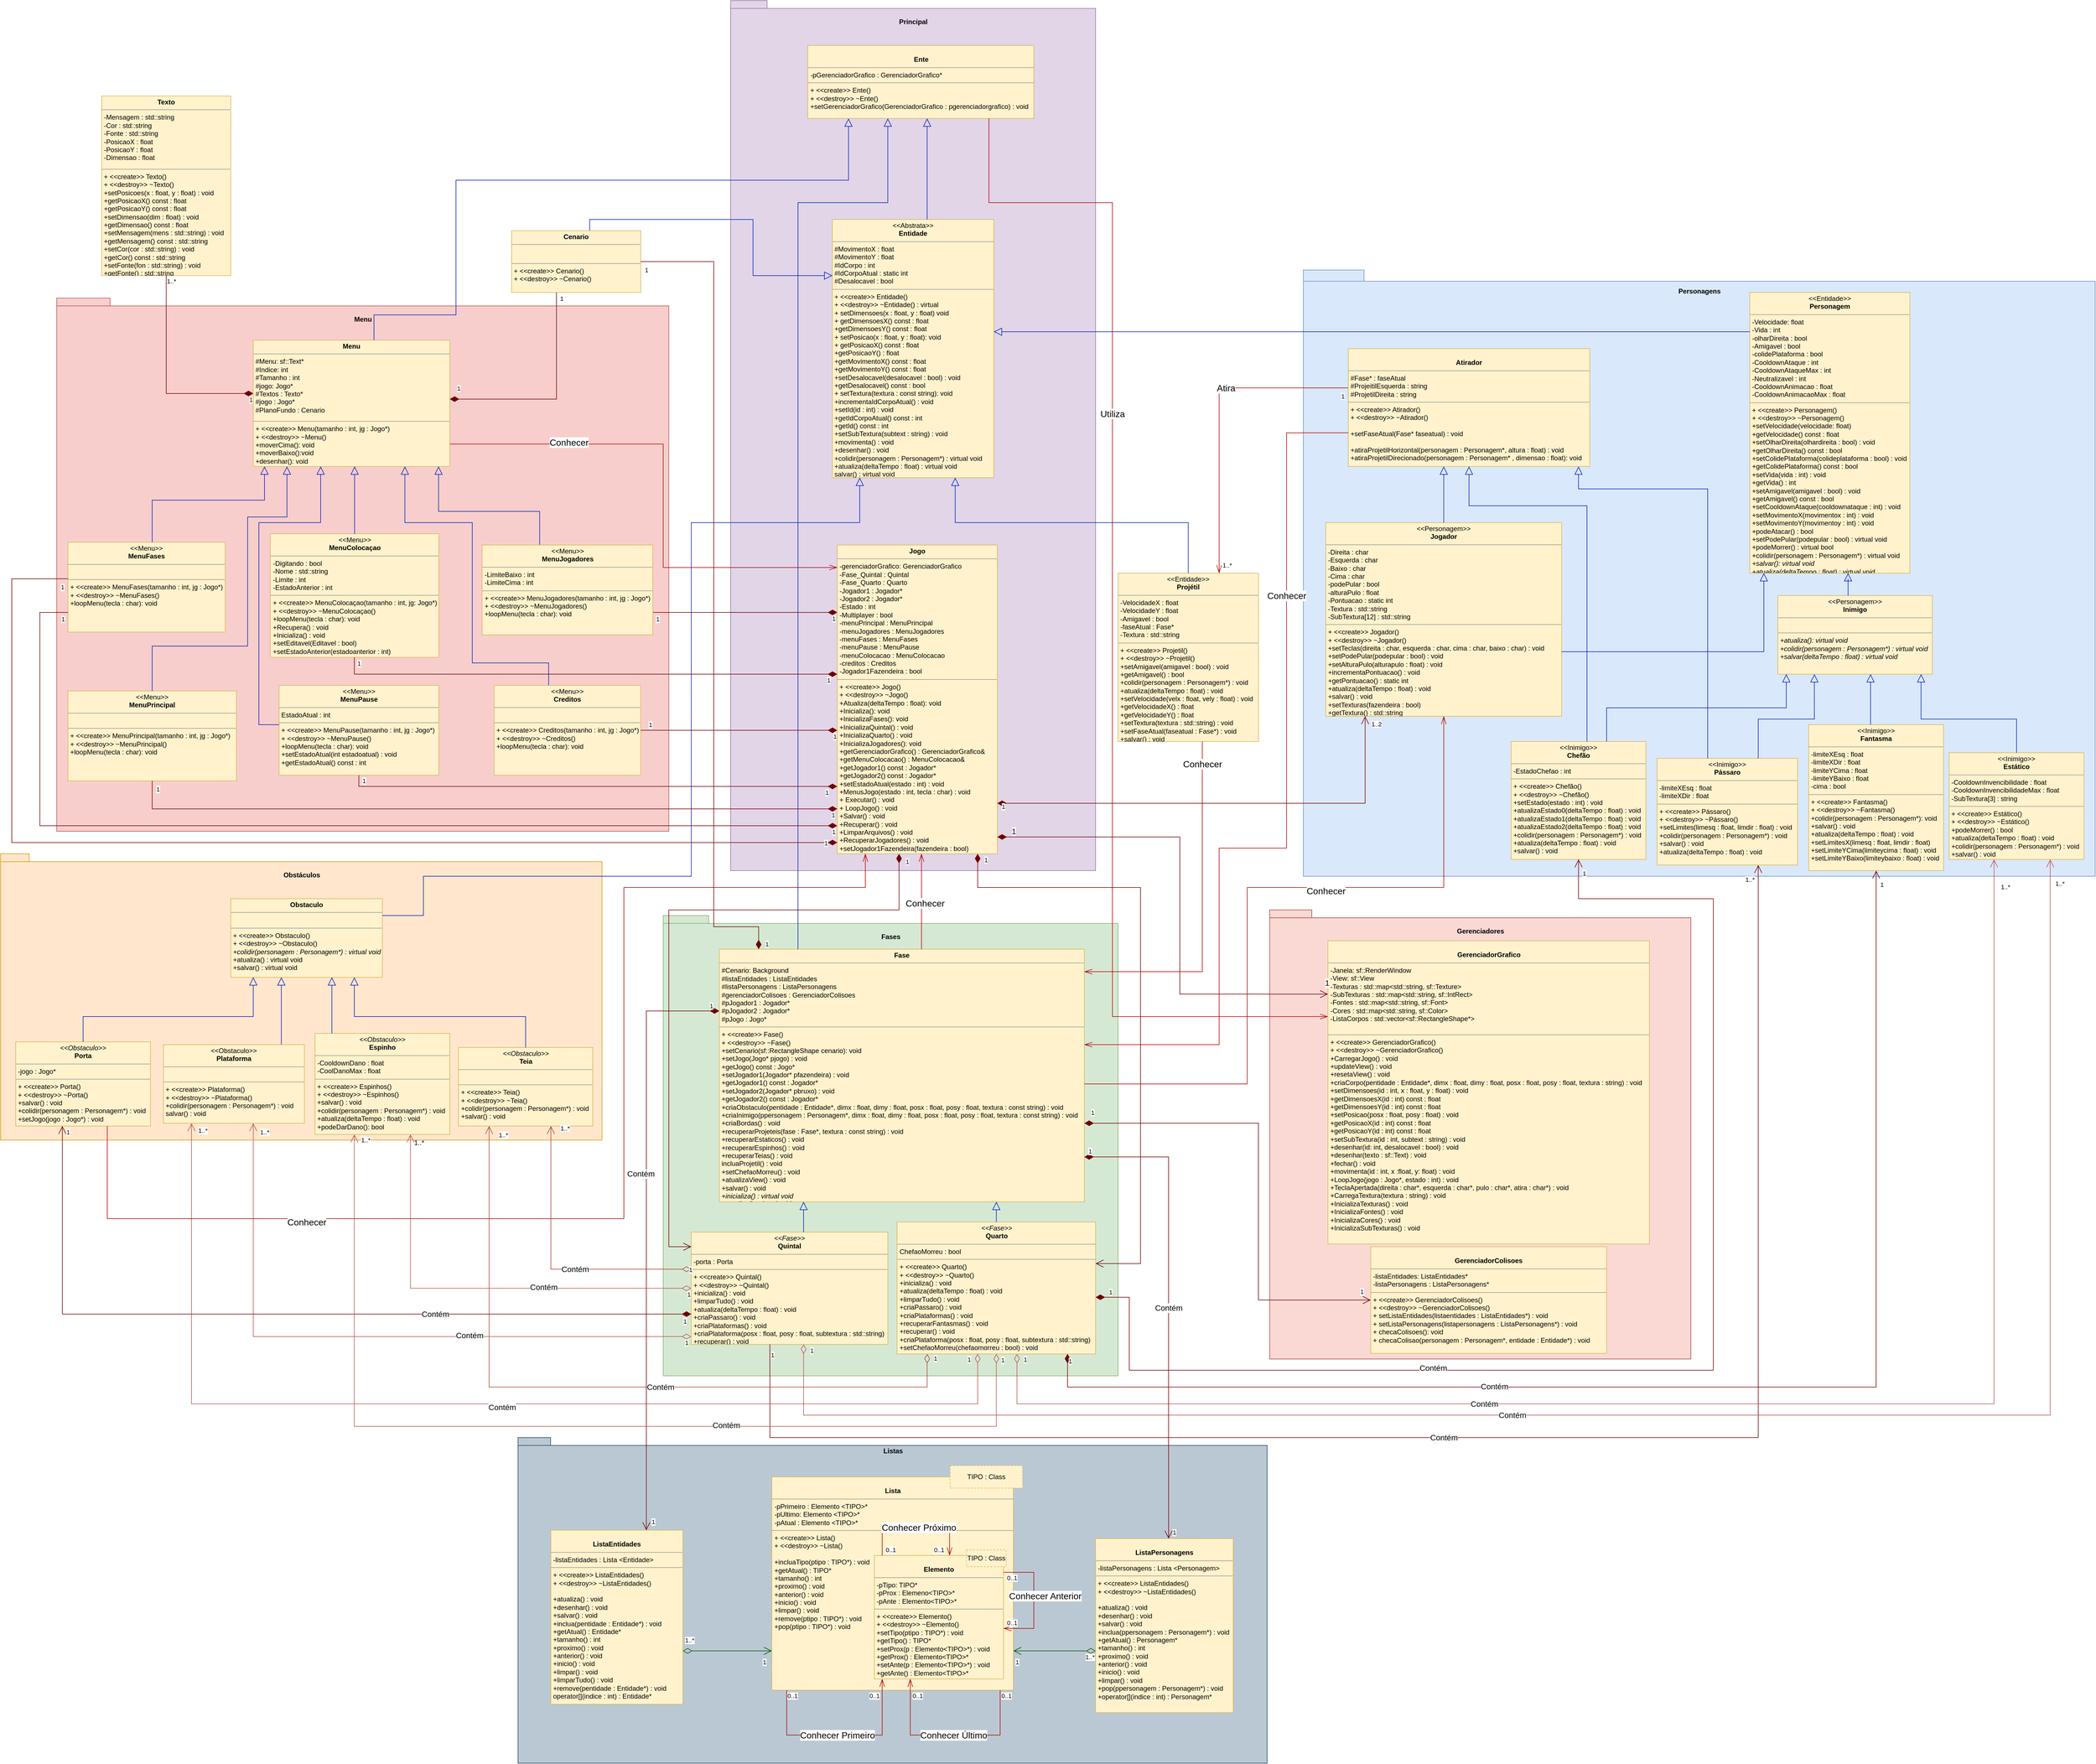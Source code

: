 <mxfile version="14.9.6" type="google"><diagram id="7k_gjuvvFMuULo9rsag7" name="Page-1"><mxGraphModel dx="2249" dy="1973" grid="1" gridSize="10" guides="1" tooltips="1" connect="1" arrows="1" fold="1" page="1" pageScale="1" pageWidth="827" pageHeight="1169" math="0" shadow="0"><root><mxCell id="0"/><mxCell id="1" parent="0"/><mxCell id="Gs_80dH5yC-MJlg58k_R-3" value="Listas" style="shape=folder;fontStyle=1;spacingTop=10;tabWidth=40;tabHeight=14;tabPosition=left;html=1;verticalAlign=top;fillColor=#bac8d3;strokeColor=#23445d;" parent="1" vertex="1"><mxGeometry x="361.5" y="2020" width="1334" height="580" as="geometry"/></mxCell><mxCell id="3KLDyoeUeC64GutzWzxt-25" value="&lt;br&gt;Gerenciadores" style="shape=folder;fontStyle=1;spacingTop=10;tabWidth=40;tabHeight=14;tabPosition=left;html=1;verticalAlign=top;fillColor=#fad9d5;strokeColor=#ae4132;" parent="1" vertex="1"><mxGeometry x="1700" y="1080" width="750" height="800" as="geometry"/></mxCell><mxCell id="3KLDyoeUeC64GutzWzxt-3" value="&lt;br&gt;Menu" style="shape=folder;fontStyle=1;spacingTop=10;tabWidth=40;tabHeight=14;tabPosition=left;html=1;fillColor=#f8cecc;strokeColor=#b85450;verticalAlign=top;" parent="1" vertex="1"><mxGeometry x="-460" y="-10" width="1090" height="950" as="geometry"/></mxCell><mxCell id="eO2dSY4aLmtv8ExwFrCQ-41" value="&lt;br&gt;Principal" style="shape=folder;fontStyle=1;spacingTop=10;tabWidth=40;tabHeight=14;tabPosition=left;html=1;fillColor=#e1d5e7;strokeColor=#9673a6;verticalAlign=top;" parent="1" vertex="1"><mxGeometry x="740" y="-540" width="650" height="1550" as="geometry"/></mxCell><mxCell id="eO2dSY4aLmtv8ExwFrCQ-42" value="&lt;br&gt;Obstáculos&lt;br&gt;" style="shape=folder;fontStyle=1;spacingTop=10;tabWidth=40;tabHeight=14;tabPosition=left;html=1;fillColor=#ffe6cc;strokeColor=#d79b00;labelPosition=center;verticalLabelPosition=middle;align=center;verticalAlign=top;" parent="1" vertex="1"><mxGeometry x="-560" y="980" width="1071" height="510" as="geometry"/></mxCell><mxCell id="eO2dSY4aLmtv8ExwFrCQ-43" value="&lt;br&gt;Personagens" style="shape=folder;fontStyle=1;spacingTop=10;tabWidth=80;tabHeight=20;tabPosition=left;html=1;fillColor=#dae8fc;strokeColor=#6c8ebf;align=center;labelPosition=center;verticalLabelPosition=middle;verticalAlign=top;" parent="1" vertex="1"><mxGeometry x="1760" y="-60" width="1410" height="1080" as="geometry"/></mxCell><mxCell id="eO2dSY4aLmtv8ExwFrCQ-45" value="&lt;p style=&quot;margin: 0px ; margin-top: 4px ; text-align: center&quot;&gt;&lt;i&gt;&amp;lt;&amp;lt;Obstaculo&amp;gt;&amp;gt;&lt;/i&gt;&lt;br&gt;&lt;b&gt;Teia&lt;/b&gt;&lt;/p&gt;&lt;hr size=&quot;1&quot;&gt;&lt;p style=&quot;margin: 0px ; margin-left: 4px&quot;&gt;&lt;br&gt;&lt;/p&gt;&lt;hr size=&quot;1&quot;&gt;&lt;p style=&quot;margin: 0px ; margin-left: 4px&quot;&gt;+ &amp;lt;&amp;lt;create&amp;gt;&amp;gt; Teia()&lt;br&gt;+ &amp;lt;&amp;lt;destroy&amp;gt;&amp;gt; ~Teia()&lt;br&gt;&lt;/p&gt;&lt;p style=&quot;margin: 0px ; margin-left: 4px&quot;&gt;+colidir(personagem : Personagem*) : void&lt;br&gt;&lt;/p&gt;&lt;p style=&quot;margin: 0px ; margin-left: 4px&quot;&gt;+salvar() : void&lt;/p&gt;" style="verticalAlign=top;align=left;overflow=fill;fontSize=12;fontFamily=Helvetica;html=1;fillColor=#fff2cc;strokeColor=#d6b656;" parent="1" vertex="1"><mxGeometry x="255.5" y="1325" width="239" height="140" as="geometry"/></mxCell><mxCell id="eO2dSY4aLmtv8ExwFrCQ-46" value="&lt;p style=&quot;margin: 0px ; margin-top: 4px ; text-align: center&quot;&gt;&lt;i&gt;&amp;lt;&amp;lt;Obstaculo&amp;gt;&amp;gt;&lt;/i&gt;&lt;br&gt;&lt;b&gt;Espinho&lt;/b&gt;&lt;/p&gt;&lt;hr size=&quot;1&quot;&gt;&lt;p style=&quot;margin: 0px ; margin-left: 4px&quot;&gt;-CooldownDano : float&lt;/p&gt;&lt;p style=&quot;margin: 0px ; margin-left: 4px&quot;&gt;-CoolDanoMax : float&lt;/p&gt;&lt;hr size=&quot;1&quot;&gt;&lt;p style=&quot;margin: 0px ; margin-left: 4px&quot;&gt;+ &amp;lt;&amp;lt;create&amp;gt;&amp;gt; Espinhos()&lt;br&gt;+ &amp;lt;&amp;lt;destroy&amp;gt;&amp;gt; ~Espinhos()&lt;br&gt;&lt;/p&gt;&lt;p style=&quot;margin: 0px ; margin-left: 4px&quot;&gt;+salvar() : void&lt;/p&gt;&lt;p style=&quot;margin: 0px ; margin-left: 4px&quot;&gt;+colidir(personagem : Personagem*) : void&lt;br&gt;&lt;/p&gt;&lt;p style=&quot;margin: 0px ; margin-left: 4px&quot;&gt;+atualiza(deltaTempo : float) : void&lt;/p&gt;&lt;p style=&quot;margin: 0px ; margin-left: 4px&quot;&gt;+podeDarDano(): bool&lt;/p&gt;" style="verticalAlign=top;align=left;overflow=fill;fontSize=12;fontFamily=Helvetica;html=1;fillColor=#fff2cc;strokeColor=#d6b656;" parent="1" vertex="1"><mxGeometry y="1300" width="240" height="180" as="geometry"/></mxCell><mxCell id="eO2dSY4aLmtv8ExwFrCQ-47" value="" style="endArrow=block;endFill=0;endSize=12;html=1;rounded=0;edgeStyle=elbowEdgeStyle;elbow=vertical;fillColor=#0050ef;strokeColor=#001DBC;" parent="1" source="OFyEmPvh1wgjG5qS69z_-2" target="eO2dSY4aLmtv8ExwFrCQ-70" edge="1"><mxGeometry width="160" relative="1" as="geometry"><mxPoint x="6" y="1320" as="sourcePoint"/><mxPoint x="86" y="1180" as="targetPoint"/><Array as="points"><mxPoint x="-60" y="1270"/><mxPoint x="-70" y="1250"/><mxPoint x="-10" y="1140"/><mxPoint x="-6" y="1160"/><mxPoint x="-6" y="1120"/><mxPoint x="6" y="1180"/><mxPoint x="6" y="1180"/></Array></mxGeometry></mxCell><mxCell id="eO2dSY4aLmtv8ExwFrCQ-48" value="" style="endArrow=block;endFill=0;endSize=12;html=1;rounded=0;edgeStyle=elbowEdgeStyle;elbow=vertical;fillColor=#0050ef;strokeColor=#001DBC;" parent="1" source="eO2dSY4aLmtv8ExwFrCQ-45" target="eO2dSY4aLmtv8ExwFrCQ-70" edge="1"><mxGeometry width="160" relative="1" as="geometry"><mxPoint x="301" y="1260" as="sourcePoint"/><mxPoint x="316" y="1180" as="targetPoint"/><Array as="points"><mxPoint x="70" y="1270"/><mxPoint x="60" y="1270"/><mxPoint x="180" y="1270"/><mxPoint x="396" y="1120"/><mxPoint x="396" y="1180"/></Array></mxGeometry></mxCell><mxCell id="eO2dSY4aLmtv8ExwFrCQ-50" value="" style="endArrow=block;endFill=0;endSize=12;html=1;rounded=0;edgeStyle=orthogonalEdgeStyle;elbow=vertical;fillColor=#0050ef;strokeColor=#001DBC;" parent="1" source="eO2dSY4aLmtv8ExwFrCQ-46" target="eO2dSY4aLmtv8ExwFrCQ-70" edge="1"><mxGeometry width="160" relative="1" as="geometry"><mxPoint x="141" y="1269" as="sourcePoint"/><mxPoint x="201" y="1227" as="targetPoint"/><Array as="points"><mxPoint x="30" y="1250"/><mxPoint x="30" y="1250"/></Array></mxGeometry></mxCell><mxCell id="eO2dSY4aLmtv8ExwFrCQ-51" value="&lt;br&gt;Fases" style="shape=folder;fontStyle=1;spacingTop=10;tabWidth=40;tabHeight=14;tabPosition=left;html=1;verticalAlign=top;fillColor=#d5e8d4;strokeColor=#82b366;" parent="1" vertex="1"><mxGeometry x="620" y="1090" width="810" height="820" as="geometry"/></mxCell><mxCell id="eO2dSY4aLmtv8ExwFrCQ-52" value="&lt;p style=&quot;margin: 0px ; margin-top: 4px ; text-align: center&quot;&gt;&amp;lt;&amp;lt;Inimigo&amp;gt;&amp;gt;&lt;br&gt;&lt;b&gt;Estático&lt;/b&gt;&lt;/p&gt;&lt;hr size=&quot;1&quot;&gt;&lt;p style=&quot;margin: 0px ; margin-left: 4px&quot;&gt;-CooldownInvencibilidade : float&lt;/p&gt;&lt;p style=&quot;margin: 0px ; margin-left: 4px&quot;&gt;-CooldownInvencibilidadeMax : float&lt;/p&gt;&lt;p style=&quot;margin: 0px ; margin-left: 4px&quot;&gt;-SubTextura[3] : string&lt;/p&gt;&lt;hr size=&quot;1&quot;&gt;&lt;p style=&quot;margin: 0px 0px 0px 4px&quot;&gt;+ &amp;lt;&amp;lt;create&amp;gt;&amp;gt; Estático()&lt;br&gt;+ &amp;lt;&amp;lt;destroy&amp;gt;&amp;gt; ~Estático()&lt;br&gt;&lt;/p&gt;&lt;p style=&quot;margin: 0px 0px 0px 4px&quot;&gt;+podeMorrer() : bool&lt;/p&gt;&lt;p style=&quot;margin: 0px 0px 0px 4px&quot;&gt;+atualiza(deltaTempo : float) : void&lt;/p&gt;&lt;p style=&quot;margin: 0px 0px 0px 4px&quot;&gt;+colidir(personagem : Personagem*) : void&lt;/p&gt;&lt;p style=&quot;margin: 0px 0px 0px 4px&quot;&gt;+salvar() : void&lt;/p&gt;&lt;p style=&quot;margin: 0px 0px 0px 4px&quot;&gt;&lt;br&gt;&lt;/p&gt;&lt;p style=&quot;margin: 0px ; margin-left: 4px&quot;&gt;&lt;br&gt;&lt;/p&gt;" style="verticalAlign=top;align=left;overflow=fill;fontSize=12;fontFamily=Helvetica;html=1;labelBackgroundColor=none;fillColor=#fff2cc;strokeColor=#d6b656;" parent="1" vertex="1"><mxGeometry x="2910" y="800" width="240" height="190" as="geometry"/></mxCell><mxCell id="eO2dSY4aLmtv8ExwFrCQ-53" value="&lt;p style=&quot;margin: 0px ; margin-top: 4px ; text-align: center&quot;&gt;&lt;b&gt;Fase&lt;/b&gt;&lt;/p&gt;&lt;hr size=&quot;1&quot;&gt;&lt;p style=&quot;margin: 0px ; margin-left: 4px&quot;&gt;#Cenario: Background&lt;/p&gt;&lt;p style=&quot;margin: 0px ; margin-left: 4px&quot;&gt;#listaEntidades : ListaEntidades&lt;/p&gt;&lt;p style=&quot;margin: 0px ; margin-left: 4px&quot;&gt;#listaPersonagens : ListaPersonagens&lt;/p&gt;&lt;p style=&quot;margin: 0px ; margin-left: 4px&quot;&gt;#gerenciadorColisoes : GerenciadorColisoes&lt;/p&gt;&lt;p style=&quot;margin: 0px ; margin-left: 4px&quot;&gt;#pJogador1 : Jogador*&lt;/p&gt;&lt;p style=&quot;margin: 0px ; margin-left: 4px&quot;&gt;#pJogador2 : Jogador*&lt;/p&gt;&lt;p style=&quot;margin: 0px ; margin-left: 4px&quot;&gt;#pJogo : Jogo*&lt;/p&gt;&lt;hr size=&quot;1&quot;&gt;&lt;p style=&quot;margin: 0px ; margin-left: 4px&quot;&gt;+ &amp;lt;&amp;lt;create&amp;gt;&amp;gt; Fase()&lt;br&gt;+ &amp;lt;&amp;lt;destroy&amp;gt;&amp;gt; ~Fase()&lt;/p&gt;&lt;p style=&quot;margin: 0px ; margin-left: 4px&quot;&gt;+setCenario(sf::RectangleShape cenario): void&lt;/p&gt;&lt;p style=&quot;margin: 0px ; margin-left: 4px&quot;&gt;+setJogo(Jogo* pjogo) : void&lt;/p&gt;&lt;p style=&quot;margin: 0px ; margin-left: 4px&quot;&gt;+getJogo() const : Jogo*&lt;/p&gt;&lt;p style=&quot;margin: 0px ; margin-left: 4px&quot;&gt;+setJogador1(Jogador* pfazendeira) : void&lt;/p&gt;&lt;p style=&quot;margin: 0px ; margin-left: 4px&quot;&gt;+getJogador1() const : Jogador*&lt;/p&gt;&lt;p style=&quot;margin: 0px ; margin-left: 4px&quot;&gt;+setJogador2(Jogador* pbruxo) : void&lt;/p&gt;&lt;p style=&quot;margin: 0px ; margin-left: 4px&quot;&gt;+getJogador2() const : Jogador*&lt;/p&gt;&lt;p style=&quot;margin: 0px ; margin-left: 4px&quot;&gt;+criaObstaculo(pentidade : Entidade*, dimx : float, dimy : float, posx : float, posy : float, textura : const string) : void&lt;/p&gt;&lt;p style=&quot;margin: 0px 0px 0px 4px&quot;&gt;+criaInimigo(ppersonagem : Personagem*, dimx : float, dimy : float, posx : float, posy : float, textura : const string) : void&lt;/p&gt;&lt;p style=&quot;margin: 0px ; margin-left: 4px&quot;&gt;+criaBordas() : void&lt;/p&gt;&lt;p style=&quot;margin: 0px ; margin-left: 4px&quot;&gt;+recuperarProjeteis(fase : Fase*, textura : const string) : void&lt;/p&gt;&lt;p style=&quot;margin: 0px ; margin-left: 4px&quot;&gt;+recuperarEstaticos() : void&lt;/p&gt;&lt;p style=&quot;margin: 0px ; margin-left: 4px&quot;&gt;+recuperarEspinhos() : void&lt;/p&gt;&lt;p style=&quot;margin: 0px ; margin-left: 4px&quot;&gt;+recuperarTeias() : void&lt;/p&gt;&lt;p style=&quot;margin: 0px ; margin-left: 4px&quot;&gt;incluaProjetil() : void&lt;/p&gt;&lt;p style=&quot;margin: 0px ; margin-left: 4px&quot;&gt;+setChefaoMorreu() : void&lt;/p&gt;&lt;p style=&quot;margin: 0px ; margin-left: 4px&quot;&gt;+atualizaView() : void&lt;/p&gt;&lt;p style=&quot;margin: 0px ; margin-left: 4px&quot;&gt;+salvar() : void&lt;/p&gt;&lt;p style=&quot;margin: 0px ; margin-left: 4px&quot;&gt;+&lt;i&gt;inicializa() : virtual void&lt;/i&gt;&lt;/p&gt;&lt;p style=&quot;margin: 0px ; margin-left: 4px&quot;&gt;&lt;i&gt;+atualiza() : virtual void&lt;/i&gt;&lt;/p&gt;&lt;p style=&quot;margin: 0px ; margin-left: 4px&quot;&gt;&lt;br&gt;&lt;/p&gt;&lt;p style=&quot;margin: 0px ; margin-left: 4px&quot;&gt;&lt;br&gt;&lt;/p&gt;" style="verticalAlign=top;align=left;overflow=fill;fontSize=12;fontFamily=Helvetica;html=1;fillColor=#fff2cc;strokeColor=#d6b656;" parent="1" vertex="1"><mxGeometry x="720" y="1150" width="650" height="450" as="geometry"/></mxCell><mxCell id="eO2dSY4aLmtv8ExwFrCQ-54" value="&lt;p style=&quot;margin: 0px ; margin-top: 4px ; text-align: center&quot;&gt;&lt;i&gt;&amp;lt;&amp;lt;Fase&amp;gt;&amp;gt;&lt;/i&gt;&lt;br&gt;&lt;b&gt;Quarto&lt;/b&gt;&lt;/p&gt;&lt;hr size=&quot;1&quot;&gt;&lt;p style=&quot;margin: 0px ; margin-left: 4px&quot;&gt;ChefaoMorreu : bool&lt;/p&gt;&lt;hr size=&quot;1&quot;&gt;&lt;p style=&quot;margin: 0px ; margin-left: 4px&quot;&gt;+ &amp;lt;&amp;lt;create&amp;gt;&amp;gt; Quarto()&lt;br&gt;+ &amp;lt;&amp;lt;destroy&amp;gt;&amp;gt; ~Quarto()&lt;br&gt;&lt;/p&gt;&lt;p style=&quot;margin: 0px 0px 0px 4px&quot;&gt;+inicializa() : void&lt;/p&gt;&lt;p style=&quot;margin: 0px 0px 0px 4px&quot;&gt;+atualiza(deltaTempo : float) : void&lt;/p&gt;&lt;p style=&quot;margin: 0px 0px 0px 4px&quot;&gt;+limparTudo() : void&lt;/p&gt;&lt;p style=&quot;margin: 0px 0px 0px 4px&quot;&gt;+criaPassaro() : void&lt;/p&gt;&lt;p style=&quot;margin: 0px 0px 0px 4px&quot;&gt;+criaPlataformas() : void&lt;/p&gt;&lt;p style=&quot;margin: 0px 0px 0px 4px&quot;&gt;+recuperarFantasmas() : void&lt;/p&gt;&lt;p style=&quot;margin: 0px 0px 0px 4px&quot;&gt;+recuperar() : void&lt;/p&gt;&lt;p style=&quot;margin: 0px 0px 0px 4px&quot;&gt;+criaPlataforma(posx : float, posy : float, subtextura : std::string)&lt;/p&gt;&lt;p style=&quot;margin: 0px 0px 0px 4px&quot;&gt;+setChefaoMorreu(chefaomorreu : bool) : void&lt;/p&gt;&lt;p style=&quot;margin: 0px 0px 0px 4px&quot;&gt;&lt;br&gt;&lt;/p&gt;" style="verticalAlign=top;align=left;overflow=fill;fontSize=12;fontFamily=Helvetica;html=1;fillColor=#fff2cc;strokeColor=#d6b656;" parent="1" vertex="1"><mxGeometry x="1036.5" y="1636" width="353.5" height="235" as="geometry"/></mxCell><mxCell id="eO2dSY4aLmtv8ExwFrCQ-55" value="&lt;p style=&quot;margin: 0px ; margin-top: 4px ; text-align: center&quot;&gt;&lt;i&gt;&amp;lt;&amp;lt;Fase&amp;gt;&amp;gt;&lt;/i&gt;&lt;br&gt;&lt;b&gt;Quintal&lt;/b&gt;&lt;/p&gt;&lt;hr size=&quot;1&quot;&gt;&lt;p style=&quot;margin: 0px ; margin-left: 4px&quot;&gt;-porta : Porta&lt;/p&gt;&lt;hr size=&quot;1&quot;&gt;&lt;p style=&quot;margin: 0px ; margin-left: 4px&quot;&gt;+ &amp;lt;&amp;lt;create&amp;gt;&amp;gt; Quintal()&lt;br&gt;+ &amp;lt;&amp;lt;destroy&amp;gt;&amp;gt; ~Quintal()&lt;/p&gt;&lt;p style=&quot;margin: 0px ; margin-left: 4px&quot;&gt;+inicializa() : void&lt;/p&gt;&lt;p style=&quot;margin: 0px ; margin-left: 4px&quot;&gt;+limparTudo() : void&lt;/p&gt;&lt;p style=&quot;margin: 0px ; margin-left: 4px&quot;&gt;+atualiza(deltaTempo : float) : void&lt;/p&gt;&lt;p style=&quot;margin: 0px ; margin-left: 4px&quot;&gt;+criaPassaro() : void&lt;/p&gt;&lt;p style=&quot;margin: 0px ; margin-left: 4px&quot;&gt;+criaPlataformas() : void&lt;/p&gt;&lt;p style=&quot;margin: 0px ; margin-left: 4px&quot;&gt;+criaPlataforma(posx : float, posy : float, subtextura : std::string)&lt;br&gt;&lt;/p&gt;&lt;p style=&quot;margin: 0px ; margin-left: 4px&quot;&gt;+recuperar() : void&lt;/p&gt;&lt;p style=&quot;margin: 0px ; margin-left: 4px&quot;&gt;+recuperarPassaros() : void&lt;/p&gt;" style="verticalAlign=top;align=left;overflow=fill;fontSize=12;fontFamily=Helvetica;html=1;fillColor=#fff2cc;strokeColor=#d6b656;" parent="1" vertex="1"><mxGeometry x="670" y="1654" width="350" height="200" as="geometry"/></mxCell><mxCell id="eO2dSY4aLmtv8ExwFrCQ-57" value="&lt;p style=&quot;margin: 0px ; margin-top: 4px ; text-align: center&quot;&gt;&amp;lt;&amp;lt;Personagem&amp;gt;&amp;gt;&lt;br&gt;&lt;span style=&quot;font-weight: 700&quot;&gt;Jogador&lt;/span&gt;&lt;br&gt;&lt;/p&gt;&lt;hr size=&quot;1&quot;&gt;&lt;p style=&quot;margin: 0px ; margin-left: 4px&quot;&gt;-Direita : char&lt;/p&gt;&lt;p style=&quot;margin: 0px 0px 0px 4px&quot;&gt;-Esquerda : char&lt;/p&gt;&lt;p style=&quot;margin: 0px 0px 0px 4px&quot;&gt;-Baixo : char&lt;/p&gt;&lt;p style=&quot;margin: 0px 0px 0px 4px&quot;&gt;-Cima : char&lt;/p&gt;&lt;p style=&quot;margin: 0px 0px 0px 4px&quot;&gt;-podePular : bool&lt;/p&gt;&lt;p style=&quot;margin: 0px 0px 0px 4px&quot;&gt;-alturaPulo : float&lt;/p&gt;&lt;p style=&quot;margin: 0px 0px 0px 4px&quot;&gt;-Pontuacao : static int&lt;/p&gt;&lt;p style=&quot;margin: 0px 0px 0px 4px&quot;&gt;-Textura : std::string&lt;/p&gt;&lt;p style=&quot;margin: 0px 0px 0px 4px&quot;&gt;-SubTextura[12] : std::string&lt;/p&gt;&lt;hr size=&quot;1&quot;&gt;&lt;p style=&quot;margin: 0px ; margin-left: 4px&quot;&gt;+ &amp;lt;&amp;lt;create&amp;gt;&amp;gt; Jogador()&lt;br&gt;+ &amp;lt;&amp;lt;destroy&amp;gt;&amp;gt; ~Jogador()&lt;/p&gt;&lt;p style=&quot;margin: 0px ; margin-left: 4px&quot;&gt;&lt;span&gt;+setTeclas(direita : char, esquerda : char, cima : char, baixo : char) : void&lt;/span&gt;&lt;br&gt;&lt;/p&gt;&lt;p style=&quot;margin: 0px ; margin-left: 4px&quot;&gt;&lt;span&gt;+setPodePular(podepular : bool) : void&lt;/span&gt;&lt;/p&gt;&lt;p style=&quot;margin: 0px ; margin-left: 4px&quot;&gt;&lt;span&gt;+setAlturaPulo(alturapulo : float) : void&lt;/span&gt;&lt;/p&gt;&lt;p style=&quot;margin: 0px ; margin-left: 4px&quot;&gt;&lt;span&gt;+incrementaPontuacao() : void&lt;/span&gt;&lt;/p&gt;&lt;p style=&quot;margin: 0px ; margin-left: 4px&quot;&gt;&lt;span&gt;+getPontuacao() : static int&lt;/span&gt;&lt;/p&gt;&lt;p style=&quot;margin: 0px ; margin-left: 4px&quot;&gt;&lt;span&gt;+atualiza(deltaTempo : float) : void&lt;/span&gt;&lt;/p&gt;&lt;p style=&quot;margin: 0px ; margin-left: 4px&quot;&gt;&lt;span&gt;+salvar() : void&amp;nbsp;&lt;/span&gt;&lt;/p&gt;&lt;p style=&quot;margin: 0px ; margin-left: 4px&quot;&gt;&lt;span&gt;+setTexturas(fazendeira : bool)&lt;/span&gt;&lt;/p&gt;&lt;p style=&quot;margin: 0px ; margin-left: 4px&quot;&gt;&lt;span&gt;+getTextura() : std::string&amp;nbsp; &amp;nbsp; &amp;nbsp; &amp;nbsp; &amp;nbsp; &amp;nbsp; &amp;nbsp; &amp;nbsp;&lt;/span&gt;&lt;/p&gt;" style="verticalAlign=top;align=left;overflow=fill;fontSize=12;fontFamily=Helvetica;html=1;labelBackgroundColor=none;fillColor=#fff2cc;strokeColor=#d6b656;" parent="1" vertex="1"><mxGeometry x="1800" y="390" width="420" height="345" as="geometry"/></mxCell><mxCell id="eO2dSY4aLmtv8ExwFrCQ-58" value="&lt;p style=&quot;margin: 0px ; margin-top: 4px ; text-align: center&quot;&gt;&amp;lt;&amp;lt;Personagem&amp;gt;&amp;gt;&lt;br&gt;&lt;span style=&quot;font-weight: 700&quot;&gt;Inimigo&lt;/span&gt;&lt;br&gt;&lt;/p&gt;&lt;hr size=&quot;1&quot;&gt;&lt;p style=&quot;margin: 0px ; margin-left: 4px&quot;&gt;&lt;br&gt;&lt;/p&gt;&lt;hr size=&quot;1&quot;&gt;&lt;p style=&quot;margin: 0px ; margin-left: 4px&quot;&gt;&lt;i&gt;+atualiza(): virtual void&lt;/i&gt;&lt;br&gt;&lt;/p&gt;&lt;p style=&quot;margin: 0px ; margin-left: 4px&quot;&gt;&lt;i&gt;+colidir(personagem : Personagem*) : virtual void&lt;/i&gt;&lt;/p&gt;&lt;p style=&quot;margin: 0px ; margin-left: 4px&quot;&gt;&lt;i&gt;+salvar(deltaTempo : float) : virtual void&lt;/i&gt;&lt;/p&gt;" style="verticalAlign=top;align=left;overflow=fill;fontSize=12;fontFamily=Helvetica;html=1;labelBackgroundColor=none;fillColor=#fff2cc;strokeColor=#d6b656;" parent="1" vertex="1"><mxGeometry x="2605" y="520" width="275" height="140" as="geometry"/></mxCell><mxCell id="eO2dSY4aLmtv8ExwFrCQ-59" value="&lt;p style=&quot;margin: 0px ; margin-top: 4px ; text-align: center&quot;&gt;&amp;lt;&amp;lt;Entidade&amp;gt;&amp;gt;&lt;br&gt;&lt;span style=&quot;font-weight: 700&quot;&gt;Personagem&lt;/span&gt;&lt;br&gt;&lt;/p&gt;&lt;hr size=&quot;1&quot;&gt;&lt;p style=&quot;margin: 0px ; margin-left: 4px&quot;&gt;-Velocidade: float&lt;/p&gt;&lt;p style=&quot;margin: 0px ; margin-left: 4px&quot;&gt;-Vida : int&lt;/p&gt;&lt;p style=&quot;margin: 0px ; margin-left: 4px&quot;&gt;-olharDireita : bool&lt;/p&gt;&lt;p style=&quot;margin: 0px ; margin-left: 4px&quot;&gt;-Amigavel : bool&lt;/p&gt;&lt;p style=&quot;margin: 0px ; margin-left: 4px&quot;&gt;-colidePlataforma : bool&lt;/p&gt;&lt;p style=&quot;margin: 0px ; margin-left: 4px&quot;&gt;-CooldownAtaque : int&lt;/p&gt;&lt;p style=&quot;margin: 0px ; margin-left: 4px&quot;&gt;-CooldownAtaqueMax : int&lt;/p&gt;&lt;p style=&quot;margin: 0px ; margin-left: 4px&quot;&gt;-Neutralizavel : int&lt;/p&gt;&lt;p style=&quot;margin: 0px ; margin-left: 4px&quot;&gt;-CooldownAnimacao : float&lt;/p&gt;&lt;p style=&quot;margin: 0px ; margin-left: 4px&quot;&gt;-CooldownAnimacaoMax : float&lt;/p&gt;&lt;hr size=&quot;1&quot;&gt;&lt;p style=&quot;margin: 0px 0px 0px 4px&quot;&gt;+ &amp;lt;&amp;lt;create&amp;gt;&amp;gt; Personagem()&lt;br&gt;+ &amp;lt;&amp;lt;destroy&amp;gt;&amp;gt; ~Personagem()&lt;/p&gt;&lt;p style=&quot;margin: 0px 0px 0px 4px&quot;&gt;+setVelocidade(velocidade: float)&lt;/p&gt;&lt;p style=&quot;margin: 0px 0px 0px 4px&quot;&gt;+getVelocidade() const : float&lt;/p&gt;&lt;p style=&quot;margin: 0px 0px 0px 4px&quot;&gt;+setOlharDireita(olhardireita : bool) : void&lt;/p&gt;&lt;p style=&quot;margin: 0px 0px 0px 4px&quot;&gt;+getOlharDireita() const : bool&lt;/p&gt;&lt;p style=&quot;margin: 0px 0px 0px 4px&quot;&gt;+setColidePlataforma(colideplataforma : bool) : void&lt;/p&gt;&lt;p style=&quot;margin: 0px 0px 0px 4px&quot;&gt;+getColidePlataforma() const : bool&lt;/p&gt;&lt;p style=&quot;margin: 0px 0px 0px 4px&quot;&gt;+setVida(vida : int) : void&lt;/p&gt;&lt;p style=&quot;margin: 0px 0px 0px 4px&quot;&gt;+getVida() : int&lt;/p&gt;&lt;p style=&quot;margin: 0px 0px 0px 4px&quot;&gt;+setAmigavel(amigavel : bool) : void&lt;/p&gt;&lt;p style=&quot;margin: 0px 0px 0px 4px&quot;&gt;+getAmigavel() const : bool&lt;/p&gt;&lt;p style=&quot;margin: 0px 0px 0px 4px&quot;&gt;+setCooldownAtaque(cooldownataque : int) : void&lt;/p&gt;&lt;p style=&quot;margin: 0px 0px 0px 4px&quot;&gt;+setMovimentoX(movimentox : int) : void&lt;/p&gt;&lt;p style=&quot;margin: 0px 0px 0px 4px&quot;&gt;+setMovimentoY(movimentoy : int) : void&lt;/p&gt;&lt;p style=&quot;margin: 0px 0px 0px 4px&quot;&gt;+podeAtacar() : bool&lt;/p&gt;&lt;p style=&quot;margin: 0px 0px 0px 4px&quot;&gt;+setPodePular(podepular : bool) : virtual void&lt;/p&gt;&lt;p style=&quot;margin: 0px 0px 0px 4px&quot;&gt;+podeMorrer() : virtual bool&amp;nbsp;&lt;/p&gt;&lt;p style=&quot;margin: 0px 0px 0px 4px&quot;&gt;+colidir(personagem : Personagem*) : virtual void&lt;/p&gt;&lt;p style=&quot;margin: 0px 0px 0px 4px&quot;&gt;&lt;i&gt;+salvar(): virtual void&amp;nbsp;&lt;/i&gt;&lt;br&gt;&lt;/p&gt;&lt;p style=&quot;margin: 0px 0px 0px 4px&quot;&gt;&lt;i&gt;+atualiza(deltaTempo : float) : virtual void&lt;/i&gt;&lt;/p&gt;&lt;p style=&quot;margin: 0px ; margin-left: 4px&quot;&gt;&lt;br&gt;&lt;/p&gt;" style="verticalAlign=top;align=left;overflow=fill;fontSize=12;fontFamily=Helvetica;html=1;labelBackgroundColor=none;fillColor=#fff2cc;strokeColor=#d6b656;" parent="1" vertex="1"><mxGeometry x="2555" y="-20" width="285" height="500" as="geometry"/></mxCell><mxCell id="eO2dSY4aLmtv8ExwFrCQ-60" value="" style="endArrow=block;endFill=0;endSize=12;html=1;rounded=0;edgeStyle=elbowEdgeStyle;elbow=vertical;fillColor=#0050ef;strokeColor=#001DBC;" parent="1" source="eO2dSY4aLmtv8ExwFrCQ-54" target="eO2dSY4aLmtv8ExwFrCQ-53" edge="1"><mxGeometry width="160" relative="1" as="geometry"><mxPoint x="1280" y="1418" as="sourcePoint"/><mxPoint x="1360" y="1278" as="targetPoint"/><Array as="points"><mxPoint x="1210" y="1650"/><mxPoint x="1080" y="1490"/><mxPoint x="1210" y="1510"/><mxPoint x="1070" y="1470"/><mxPoint x="1180" y="1500"/><mxPoint x="1250" y="1510"/><mxPoint x="1210" y="1480"/><mxPoint x="1290" y="1290"/><mxPoint x="1260" y="1290"/><mxPoint x="1290" y="1318"/><mxPoint x="1280" y="1278"/><mxPoint x="1280" y="1278"/></Array></mxGeometry></mxCell><mxCell id="eO2dSY4aLmtv8ExwFrCQ-61" value="" style="endArrow=block;endFill=0;endSize=12;html=1;rounded=0;edgeStyle=elbowEdgeStyle;elbow=vertical;fillColor=#0050ef;strokeColor=#001DBC;" parent="1" source="eO2dSY4aLmtv8ExwFrCQ-55" target="eO2dSY4aLmtv8ExwFrCQ-53" edge="1"><mxGeometry width="160" relative="1" as="geometry"><mxPoint x="890" y="1408" as="sourcePoint"/><mxPoint x="970" y="1268" as="targetPoint"/><Array as="points"><mxPoint x="870" y="1640"/><mxPoint x="890" y="1510"/><mxPoint x="980" y="1500"/><mxPoint x="890" y="1510"/><mxPoint x="980" y="1500"/><mxPoint x="900" y="1510"/><mxPoint x="1010" y="1490"/><mxPoint x="900" y="1520"/><mxPoint x="980" y="1510"/><mxPoint x="1060" y="1480"/><mxPoint x="960" y="1290"/><mxPoint x="960" y="1318"/><mxPoint x="890" y="1268"/></Array></mxGeometry></mxCell><mxCell id="eO2dSY4aLmtv8ExwFrCQ-64" value="" style="html=1;verticalAlign=bottom;endArrow=block;endFill=0;endSize=12;edgeStyle=orthogonalEdgeStyle;rounded=0;fillColor=#0050ef;strokeColor=#001DBC;" parent="1" source="eO2dSY4aLmtv8ExwFrCQ-52" target="eO2dSY4aLmtv8ExwFrCQ-58" edge="1"><mxGeometry width="80" relative="1" as="geometry"><mxPoint x="2070" y="931" as="sourcePoint"/><mxPoint x="2138.966" y="882" as="targetPoint"/><Array as="points"><mxPoint x="3030" y="740"/><mxPoint x="2860" y="740"/></Array></mxGeometry></mxCell><mxCell id="eO2dSY4aLmtv8ExwFrCQ-65" value="" style="html=1;verticalAlign=bottom;endArrow=block;endFill=0;endSize=12;edgeStyle=orthogonalEdgeStyle;rounded=0;fillColor=#0050ef;strokeColor=#001DBC;" parent="1" source="eO2dSY4aLmtv8ExwFrCQ-58" target="eO2dSY4aLmtv8ExwFrCQ-59" edge="1"><mxGeometry width="80" relative="1" as="geometry"><mxPoint x="2000" y="767" as="sourcePoint"/><mxPoint x="2068.966" y="718" as="targetPoint"/><Array as="points"><mxPoint x="2730" y="490"/><mxPoint x="2730" y="490"/></Array></mxGeometry></mxCell><mxCell id="eO2dSY4aLmtv8ExwFrCQ-66" value="" style="html=1;verticalAlign=bottom;endArrow=block;endFill=0;endSize=12;edgeStyle=orthogonalEdgeStyle;rounded=0;fillColor=#0050ef;strokeColor=#001DBC;" parent="1" source="eO2dSY4aLmtv8ExwFrCQ-57" target="eO2dSY4aLmtv8ExwFrCQ-59" edge="1"><mxGeometry width="80" relative="1" as="geometry"><mxPoint x="1690" y="771" as="sourcePoint"/><mxPoint x="1758.966" y="722" as="targetPoint"/><Array as="points"><mxPoint x="2580" y="620"/></Array></mxGeometry></mxCell><mxCell id="eO2dSY4aLmtv8ExwFrCQ-69" value="&lt;p style=&quot;margin: 0px ; margin-top: 4px ; text-align: center&quot;&gt;&amp;lt;&amp;lt;Abstrata&amp;gt;&amp;gt;&lt;br&gt;&lt;b&gt;Entidade&lt;/b&gt;&lt;/p&gt;&lt;hr size=&quot;1&quot;&gt;&lt;p style=&quot;margin: 0px ; margin-left: 4px&quot;&gt;&lt;span&gt;#MovimentoX : float&lt;/span&gt;&lt;br&gt;&lt;/p&gt;&lt;p style=&quot;margin: 0px ; margin-left: 4px&quot;&gt;#MovimentoY : float&lt;/p&gt;&lt;p style=&quot;margin: 0px ; margin-left: 4px&quot;&gt;#IdCorpo : int&lt;/p&gt;&lt;p style=&quot;margin: 0px ; margin-left: 4px&quot;&gt;#IdCorpoAtual : static int&lt;/p&gt;&lt;p style=&quot;margin: 0px ; margin-left: 4px&quot;&gt;#Desalocavel : bool&lt;/p&gt;&lt;hr size=&quot;1&quot;&gt;&lt;p style=&quot;margin: 0px ; margin-left: 4px&quot;&gt;+ &amp;lt;&amp;lt;create&amp;gt;&amp;gt; Entidade()&lt;br&gt;+ &amp;lt;&amp;lt;destroy&amp;gt;&amp;gt; ~Entidade() : virtual&lt;br&gt;&lt;/p&gt;&lt;p style=&quot;margin: 0px ; margin-left: 4px&quot;&gt;+ setDimensoes(x : float, y : float) void&lt;/p&gt;&lt;p style=&quot;margin: 0px ; margin-left: 4px&quot;&gt;+ getDimensoesX() const : float&lt;br&gt;&lt;/p&gt;&lt;p style=&quot;margin: 0px ; margin-left: 4px&quot;&gt;+getDimensoesY() const : float&lt;/p&gt;&lt;p style=&quot;margin: 0px 0px 0px 4px&quot;&gt;+ setPosicao(x : float, y : float): void&lt;/p&gt;&lt;p style=&quot;margin: 0px 0px 0px 4px&quot;&gt;+ getPosicaoX() const : float&lt;/p&gt;&lt;p style=&quot;margin: 0px 0px 0px 4px&quot;&gt;+getPosicaoY() : float&lt;/p&gt;&lt;p style=&quot;margin: 0px 0px 0px 4px&quot;&gt;+getMovimentoX() const : float&lt;/p&gt;&lt;p style=&quot;margin: 0px 0px 0px 4px&quot;&gt;+getMovimentoY() const : float&lt;/p&gt;&lt;p style=&quot;margin: 0px 0px 0px 4px&quot;&gt;+setDesalocavel(desalocavel : bool) : void&lt;/p&gt;&lt;p style=&quot;margin: 0px 0px 0px 4px&quot;&gt;+getDesalocavel() const : bool&lt;/p&gt;&lt;p style=&quot;margin: 0px 0px 0px 4px&quot;&gt;+ setTextura(textura : const string): void&lt;/p&gt;&lt;p style=&quot;margin: 0px 0px 0px 4px&quot;&gt;+incrementaIdCorpoAtual() : void&lt;/p&gt;&lt;p style=&quot;margin: 0px 0px 0px 4px&quot;&gt;+setId(id : int) : void&lt;/p&gt;&lt;p style=&quot;margin: 0px 0px 0px 4px&quot;&gt;+getIdCorpoAtual() const : int&lt;/p&gt;&lt;p style=&quot;margin: 0px 0px 0px 4px&quot;&gt;+getId() const : int&lt;/p&gt;&lt;p style=&quot;margin: 0px 0px 0px 4px&quot;&gt;+setSubTextura(subtext : string) : void&lt;/p&gt;&lt;p style=&quot;margin: 0px 0px 0px 4px&quot;&gt;+movimenta() : void&lt;/p&gt;&lt;p style=&quot;margin: 0px 0px 0px 4px&quot;&gt;+desenhar() : void&lt;/p&gt;&lt;p style=&quot;margin: 0px 0px 0px 4px&quot;&gt;+colidir(personagem : Personagem*) : virtual void&lt;/p&gt;&lt;p style=&quot;margin: 0px 0px 0px 4px&quot;&gt;+atualiza(deltaTempo : float) : virtual void&lt;/p&gt;&lt;p style=&quot;margin: 0px 0px 0px 4px&quot;&gt;salvar() : virtual void&lt;/p&gt;&lt;p style=&quot;margin: 0px 0px 0px 4px&quot;&gt;&lt;br&gt;&lt;/p&gt;&lt;p style=&quot;margin: 0px 0px 0px 4px&quot;&gt;&lt;br&gt;&lt;/p&gt;" style="verticalAlign=top;align=left;overflow=fill;fontSize=12;fontFamily=Helvetica;html=1;labelBackgroundColor=none;fillColor=#fff2cc;strokeColor=#d6b656;" parent="1" vertex="1"><mxGeometry x="921.25" y="-150" width="287.5" height="460" as="geometry"/></mxCell><mxCell id="eO2dSY4aLmtv8ExwFrCQ-70" value="&lt;p style=&quot;margin: 0px ; margin-top: 4px ; text-align: center&quot;&gt;&lt;b&gt;Obstaculo&lt;/b&gt;&lt;/p&gt;&lt;hr size=&quot;1&quot;&gt;&lt;p style=&quot;margin: 0px ; margin-left: 4px&quot;&gt;&lt;br&gt;&lt;/p&gt;&lt;hr size=&quot;1&quot;&gt;&lt;p style=&quot;margin: 0px ; margin-left: 4px&quot;&gt;+ &amp;lt;&amp;lt;create&amp;gt;&amp;gt; Obstaculo()&lt;br&gt;+ &amp;lt;&amp;lt;destroy&amp;gt;&amp;gt; ~Obstaculo()&lt;br&gt;&lt;/p&gt;&lt;p style=&quot;margin: 0px ; margin-left: 4px&quot;&gt;&lt;i&gt;+colidir(personagem : Personagem*) : virtual void&lt;/i&gt;&lt;/p&gt;&lt;p style=&quot;margin: 0px ; margin-left: 4px&quot;&gt;+atualiza() : virtual void&lt;/p&gt;&lt;p style=&quot;margin: 0px ; margin-left: 4px&quot;&gt;+salvar() : virtual void&lt;/p&gt;" style="verticalAlign=top;align=left;overflow=fill;fontSize=12;fontFamily=Helvetica;html=1;fillColor=#fff2cc;strokeColor=#d6b656;" parent="1" vertex="1"><mxGeometry x="-150" y="1060" width="270" height="140" as="geometry"/></mxCell><mxCell id="eO2dSY4aLmtv8ExwFrCQ-71" value="" style="html=1;verticalAlign=bottom;endArrow=block;endFill=0;endSize=12;edgeStyle=orthogonalEdgeStyle;rounded=0;fillColor=#0050ef;strokeColor=#001DBC;" parent="1" source="eO2dSY4aLmtv8ExwFrCQ-59" target="eO2dSY4aLmtv8ExwFrCQ-69" edge="1"><mxGeometry width="80" relative="1" as="geometry"><mxPoint x="1164.25" y="558" as="sourcePoint"/><mxPoint x="1120" y="240" as="targetPoint"/><Array as="points"><mxPoint x="1260" y="50"/><mxPoint x="1260" y="50"/></Array></mxGeometry></mxCell><mxCell id="eO2dSY4aLmtv8ExwFrCQ-72" value="&lt;p style=&quot;margin: 0px ; margin-top: 4px ; text-align: center&quot;&gt;&amp;lt;&amp;lt;Entidade&amp;gt;&amp;gt;&lt;br&gt;&lt;span style=&quot;font-weight: 700&quot;&gt;Projétil&lt;/span&gt;&lt;br&gt;&lt;/p&gt;&lt;hr size=&quot;1&quot;&gt;&lt;p style=&quot;margin: 0px ; margin-left: 4px&quot;&gt;-VelocidadeX : float&lt;/p&gt;&lt;p style=&quot;margin: 0px ; margin-left: 4px&quot;&gt;-VelocidadeY : float&lt;/p&gt;&lt;p style=&quot;margin: 0px ; margin-left: 4px&quot;&gt;-Amigavel : bool&lt;/p&gt;&lt;p style=&quot;margin: 0px ; margin-left: 4px&quot;&gt;-faseAtual : Fase*&lt;/p&gt;&lt;p style=&quot;margin: 0px ; margin-left: 4px&quot;&gt;-Textura : std::string&lt;/p&gt;&lt;hr size=&quot;1&quot;&gt;&lt;p style=&quot;margin: 0px ; margin-left: 4px&quot;&gt;+ &amp;lt;&amp;lt;create&amp;gt;&amp;gt; Projetil()&lt;br&gt;+ &amp;lt;&amp;lt;destroy&amp;gt;&amp;gt; ~Projetil()&lt;br&gt;&lt;/p&gt;&lt;p style=&quot;margin: 0px ; margin-left: 4px&quot;&gt;+setAmigavel(amigavel : bool) : void&lt;/p&gt;&lt;p style=&quot;margin: 0px ; margin-left: 4px&quot;&gt;+getAmigavel() : bool&lt;/p&gt;&lt;p style=&quot;margin: 0px ; margin-left: 4px&quot;&gt;+colidir(personagem : Personagem*) : void&lt;/p&gt;&lt;p style=&quot;margin: 0px ; margin-left: 4px&quot;&gt;+atualiza(deltaTempo : float) : void&lt;/p&gt;&lt;p style=&quot;margin: 0px ; margin-left: 4px&quot;&gt;+setVelocidade(velx : float, vely : float) : void&lt;/p&gt;&lt;p style=&quot;margin: 0px ; margin-left: 4px&quot;&gt;+getVelocidadeX() : float&lt;/p&gt;&lt;p style=&quot;margin: 0px ; margin-left: 4px&quot;&gt;+getVelocidadeY() : float&lt;/p&gt;&lt;p style=&quot;margin: 0px ; margin-left: 4px&quot;&gt;+setTextura(textura : std::string) : void&lt;/p&gt;&lt;p style=&quot;margin: 0px ; margin-left: 4px&quot;&gt;+setFaseAtual(faseatual : Fase*) : void&lt;/p&gt;&lt;p style=&quot;margin: 0px ; margin-left: 4px&quot;&gt;+salvar() : void&lt;/p&gt;&lt;p style=&quot;margin: 0px ; margin-left: 4px&quot;&gt;&lt;br&gt;&lt;/p&gt;" style="verticalAlign=top;align=left;overflow=fill;fontSize=12;fontFamily=Helvetica;html=1;labelBackgroundColor=none;fillColor=#fff2cc;strokeColor=#d6b656;" parent="1" vertex="1"><mxGeometry x="1430" y="480" width="250" height="300" as="geometry"/></mxCell><mxCell id="eO2dSY4aLmtv8ExwFrCQ-79" value="" style="endArrow=block;endFill=0;endSize=12;html=1;rounded=0;edgeStyle=elbowEdgeStyle;elbow=vertical;fillColor=#0050ef;strokeColor=#001DBC;" parent="1" source="eO2dSY4aLmtv8ExwFrCQ-72" target="eO2dSY4aLmtv8ExwFrCQ-69" edge="1"><mxGeometry width="160" relative="1" as="geometry"><mxPoint x="900" y="440" as="sourcePoint"/><mxPoint x="1060" y="440" as="targetPoint"/><Array as="points"><mxPoint x="1140" y="390"/><mxPoint x="1510" y="390"/><mxPoint x="1140" y="390"/><mxPoint x="1290" y="400"/><mxPoint x="1150" y="520"/><mxPoint x="1290" y="530"/><mxPoint x="1150" y="500"/><mxPoint x="1380" y="510"/><mxPoint x="1380" y="550"/><mxPoint x="1150" y="560"/><mxPoint x="1510" y="560"/><mxPoint x="1150" y="560"/><mxPoint x="1380" y="560"/><mxPoint x="1150" y="540"/><mxPoint x="1280" y="570"/><mxPoint x="1150" y="725"/><mxPoint x="1300" y="725"/><mxPoint x="1160" y="700"/><mxPoint x="1260" y="700"/><mxPoint x="1450" y="550"/><mxPoint x="1430" y="550"/><mxPoint x="1355" y="550"/><mxPoint x="1200" y="590"/><mxPoint x="800" y="530"/><mxPoint x="980" y="440"/><mxPoint x="920" y="305"/><mxPoint x="940" y="330"/></Array></mxGeometry></mxCell><mxCell id="eO2dSY4aLmtv8ExwFrCQ-80" value="&lt;p style=&quot;margin: 0px ; margin-top: 4px ; text-align: center&quot;&gt;&lt;b&gt;Jogo&lt;/b&gt;&lt;/p&gt;&lt;hr size=&quot;1&quot;&gt;&lt;p style=&quot;margin: 0px ; margin-left: 4px&quot;&gt;&lt;span&gt;-gerenciadorGrafico: GerenciadorGrafico&lt;/span&gt;&lt;br&gt;&lt;/p&gt;&lt;p style=&quot;margin: 0px ; margin-left: 4px&quot;&gt;&lt;span&gt;-Fase_Quintal : Quintal&lt;/span&gt;&lt;/p&gt;&lt;p style=&quot;margin: 0px ; margin-left: 4px&quot;&gt;&lt;span&gt;-Fase_Quarto : Quarto&lt;/span&gt;&lt;/p&gt;&lt;p style=&quot;margin: 0px ; margin-left: 4px&quot;&gt;&lt;span&gt;-Jogador1 : Jogador*&lt;/span&gt;&lt;/p&gt;&lt;p style=&quot;margin: 0px ; margin-left: 4px&quot;&gt;&lt;span&gt;-Jogador2 : Jogador*&lt;/span&gt;&lt;/p&gt;&lt;p style=&quot;margin: 0px ; margin-left: 4px&quot;&gt;&lt;span&gt;-Estado : int&lt;/span&gt;&lt;/p&gt;&lt;p style=&quot;margin: 0px ; margin-left: 4px&quot;&gt;&lt;span&gt;-Multiplayer : bool&lt;/span&gt;&lt;/p&gt;&lt;p style=&quot;margin: 0px ; margin-left: 4px&quot;&gt;&lt;span&gt;-menuPrincipal : MenuPrincipal&lt;/span&gt;&lt;/p&gt;&lt;p style=&quot;margin: 0px ; margin-left: 4px&quot;&gt;&lt;span&gt;-menuJogadores : MenuJogadores&lt;/span&gt;&lt;/p&gt;&lt;p style=&quot;margin: 0px ; margin-left: 4px&quot;&gt;&lt;span&gt;-menuFases : MenuFases&lt;/span&gt;&lt;/p&gt;&lt;p style=&quot;margin: 0px ; margin-left: 4px&quot;&gt;&lt;span&gt;-menuPause : MenuPause&lt;/span&gt;&lt;/p&gt;&lt;p style=&quot;margin: 0px ; margin-left: 4px&quot;&gt;&lt;span&gt;-menuColocacao : MenuColocacao&lt;/span&gt;&lt;/p&gt;&lt;p style=&quot;margin: 0px ; margin-left: 4px&quot;&gt;&lt;span&gt;-creditos : Creditos&lt;/span&gt;&lt;/p&gt;&lt;p style=&quot;margin: 0px ; margin-left: 4px&quot;&gt;-Jogador1Fazendeira : bool&lt;/p&gt;&lt;hr size=&quot;1&quot;&gt;&lt;p style=&quot;margin: 0px ; margin-left: 4px&quot;&gt;+ &amp;lt;&amp;lt;create&amp;gt;&amp;gt; Jogo()&lt;br&gt;+ &amp;lt;&amp;lt;destroy&amp;gt;&amp;gt; ~Jogo()&lt;br&gt;&lt;/p&gt;&lt;p style=&quot;margin: 0px ; margin-left: 4px&quot;&gt;+Atualiza(deltaTempo : float): void&lt;/p&gt;&lt;p style=&quot;margin: 0px ; margin-left: 4px&quot;&gt;+Inicializa(): void&lt;/p&gt;&lt;p style=&quot;margin: 0px ; margin-left: 4px&quot;&gt;+InicializaFases(): void&amp;nbsp;&lt;/p&gt;&lt;p style=&quot;margin: 0px ; margin-left: 4px&quot;&gt;+InicializaQuintal() : void&lt;/p&gt;&lt;p style=&quot;margin: 0px ; margin-left: 4px&quot;&gt;+InicializaQuarto() : void&lt;/p&gt;&lt;p style=&quot;margin: 0px ; margin-left: 4px&quot;&gt;+InicializaJogadores(): void&lt;/p&gt;&lt;p style=&quot;margin: 0px ; margin-left: 4px&quot;&gt;+getGerenciadorGrafico() : GerenciadorGrafico&amp;amp;&lt;/p&gt;&lt;p style=&quot;margin: 0px ; margin-left: 4px&quot;&gt;+getMenuColocacao() : MenuColocacao&amp;amp;&lt;/p&gt;&lt;p style=&quot;margin: 0px ; margin-left: 4px&quot;&gt;+getJogador1() const : Jogador*&lt;/p&gt;&lt;p style=&quot;margin: 0px ; margin-left: 4px&quot;&gt;+getJogador2() const : Jogador*&lt;/p&gt;&lt;p style=&quot;margin: 0px ; margin-left: 4px&quot;&gt;+setEstadoAtual(estado : int) : void&lt;/p&gt;&lt;p style=&quot;margin: 0px ; margin-left: 4px&quot;&gt;+MenusJogo(estado : int, tecla : char) : void&lt;/p&gt;&lt;p style=&quot;margin: 0px ; margin-left: 4px&quot;&gt;+ Executar() : void&lt;/p&gt;&lt;p style=&quot;margin: 0px ; margin-left: 4px&quot;&gt;+ LoopJogo() : void&lt;/p&gt;&lt;p style=&quot;margin: 0px ; margin-left: 4px&quot;&gt;+Salvar() : void&lt;/p&gt;&lt;p style=&quot;margin: 0px ; margin-left: 4px&quot;&gt;+Recuperar() : void&lt;/p&gt;&lt;p style=&quot;margin: 0px ; margin-left: 4px&quot;&gt;+LimparArquivos() : void&lt;/p&gt;&lt;p style=&quot;margin: 0px ; margin-left: 4px&quot;&gt;+RecuperarJogadores() : void&lt;/p&gt;&lt;p style=&quot;margin: 0px ; margin-left: 4px&quot;&gt;+setJogador1Fazendeira(fazendeira : bool)&lt;/p&gt;&lt;p style=&quot;margin: 0px ; margin-left: 4px&quot;&gt;+getJogador1Fazendeira() const : bool&lt;/p&gt;" style="verticalAlign=top;align=left;overflow=fill;fontSize=12;fontFamily=Helvetica;html=1;labelBackgroundColor=none;fillColor=#fff2cc;strokeColor=#d6b656;" parent="1" vertex="1"><mxGeometry x="930" y="430" width="285" height="550" as="geometry"/></mxCell><mxCell id="eO2dSY4aLmtv8ExwFrCQ-81" value="1" style="endArrow=open;html=1;endSize=12;startArrow=diamondThin;startSize=14;startFill=1;edgeStyle=orthogonalEdgeStyle;align=left;verticalAlign=bottom;rounded=0;elbow=vertical;fillColor=#a20025;strokeColor=#6F0000;" parent="1" source="eO2dSY4aLmtv8ExwFrCQ-80" target="eO2dSY4aLmtv8ExwFrCQ-57" edge="1"><mxGeometry x="-0.987" y="-15" relative="1" as="geometry"><mxPoint x="1282.5" y="960" as="sourcePoint"/><mxPoint x="1700" y="960" as="targetPoint"/><Array as="points"><mxPoint x="1870" y="890"/></Array><mxPoint as="offset"/></mxGeometry></mxCell><mxCell id="HtYYibvTWWXSkEmqXAwk-1" value="1..2" style="edgeLabel;html=1;align=center;verticalAlign=middle;resizable=0;points=[];" parent="eO2dSY4aLmtv8ExwFrCQ-81" connectable="0" vertex="1"><mxGeometry x="0.955" relative="1" as="geometry"><mxPoint x="20" y="-4" as="offset"/></mxGeometry></mxCell><mxCell id="HtYYibvTWWXSkEmqXAwk-3" value="&lt;p style=&quot;margin: 0px ; margin-top: 4px ; text-align: center&quot;&gt;&amp;lt;&amp;lt;Inimigo&amp;gt;&amp;gt;&lt;br&gt;&lt;b&gt;Chefão&lt;/b&gt;&lt;/p&gt;&lt;hr size=&quot;1&quot;&gt;&lt;p style=&quot;margin: 0px ; margin-left: 4px&quot;&gt;-EstadoChefao : int&lt;/p&gt;&lt;hr size=&quot;1&quot;&gt;&lt;p style=&quot;margin: 0px 0px 0px 4px&quot;&gt;+ &amp;lt;&amp;lt;create&amp;gt;&amp;gt; Chefão()&lt;br&gt;+ &amp;lt;&amp;lt;destroy&amp;gt;&amp;gt; ~Chefão()&lt;br&gt;&lt;/p&gt;&lt;p style=&quot;margin: 0px 0px 0px 4px&quot;&gt;+setEstado(estado : int) : void&lt;/p&gt;&lt;p style=&quot;margin: 0px 0px 0px 4px&quot;&gt;+atualizaEstado0(deltaTempo : float) : void&lt;/p&gt;&lt;p style=&quot;margin: 0px 0px 0px 4px&quot;&gt;+atualizaEstado1(deltaTempo : float) : void&lt;/p&gt;&lt;p style=&quot;margin: 0px 0px 0px 4px&quot;&gt;+atualizaEstado2(deltaTempo : float) : void&lt;/p&gt;&lt;p style=&quot;margin: 0px 0px 0px 4px&quot;&gt;+colidir(personagem : Personagem*) : void&lt;/p&gt;&lt;p style=&quot;margin: 0px 0px 0px 4px&quot;&gt;+atualiza(deltaTempo : float) : void&lt;/p&gt;&lt;p style=&quot;margin: 0px 0px 0px 4px&quot;&gt;+salvar() : void&amp;nbsp;&lt;/p&gt;&lt;p style=&quot;margin: 0px ; margin-left: 4px&quot;&gt;&lt;br&gt;&lt;/p&gt;" style="verticalAlign=top;align=left;overflow=fill;fontSize=12;fontFamily=Helvetica;html=1;labelBackgroundColor=none;fillColor=#fff2cc;strokeColor=#d6b656;" parent="1" vertex="1"><mxGeometry x="2130" y="780" width="240" height="210" as="geometry"/></mxCell><mxCell id="eO2dSY4aLmtv8ExwFrCQ-90" value="&lt;p style=&quot;margin: 0px ; margin-top: 4px ; text-align: center&quot;&gt;&amp;lt;&amp;lt;Inimigo&amp;gt;&amp;gt;&lt;br&gt;&lt;b&gt;Fantasma&lt;/b&gt;&lt;/p&gt;&lt;hr size=&quot;1&quot;&gt;&lt;p style=&quot;margin: 0px ; margin-left: 4px&quot;&gt;-limiteXEsq : float&lt;/p&gt;&lt;p style=&quot;margin: 0px ; margin-left: 4px&quot;&gt;-limiteXDir : float&lt;/p&gt;&lt;p style=&quot;margin: 0px ; margin-left: 4px&quot;&gt;-limiteYCima : float&lt;/p&gt;&lt;p style=&quot;margin: 0px ; margin-left: 4px&quot;&gt;-limiteYBaixo : float&lt;/p&gt;&lt;p style=&quot;margin: 0px ; margin-left: 4px&quot;&gt;-cima : bool&lt;/p&gt;&lt;hr size=&quot;1&quot;&gt;&lt;p style=&quot;margin: 0px 0px 0px 4px&quot;&gt;+ &amp;lt;&amp;lt;create&amp;gt;&amp;gt; Fantasma()&lt;br&gt;+ &amp;lt;&amp;lt;destroy&amp;gt;&amp;gt; ~Fantasma()&lt;br&gt;&lt;/p&gt;&lt;p style=&quot;margin: 0px 0px 0px 4px&quot;&gt;+colidir(personagem : Personagem*): void&lt;br&gt;&lt;/p&gt;&lt;p style=&quot;margin: 0px 0px 0px 4px&quot;&gt;+salvar() : void&lt;/p&gt;&lt;p style=&quot;margin: 0px 0px 0px 4px&quot;&gt;+atualiza(deltaTempo : float) : void&lt;/p&gt;&lt;p style=&quot;margin: 0px 0px 0px 4px&quot;&gt;+setLimitesX(limesq : float, limdir : float)&lt;/p&gt;&lt;p style=&quot;margin: 0px 0px 0px 4px&quot;&gt;+setLimiteYCima(limiteycima : float) : void&lt;/p&gt;&lt;p style=&quot;margin: 0px 0px 0px 4px&quot;&gt;+setLimiteYBaixo(limiteybaixo : float) : void&lt;/p&gt;" style="verticalAlign=top;align=left;overflow=fill;fontSize=12;fontFamily=Helvetica;html=1;labelBackgroundColor=none;fillColor=#fff2cc;strokeColor=#d6b656;" parent="1" vertex="1"><mxGeometry x="2660" y="750" width="240" height="260" as="geometry"/></mxCell><mxCell id="eO2dSY4aLmtv8ExwFrCQ-91" value="&lt;p style=&quot;margin: 0px ; margin-top: 4px ; text-align: center&quot;&gt;&amp;lt;&amp;lt;Inimigo&amp;gt;&amp;gt;&lt;br&gt;&lt;b&gt;Pássaro&lt;/b&gt;&lt;/p&gt;&lt;hr size=&quot;1&quot;&gt;&lt;p style=&quot;margin: 0px ; margin-left: 4px&quot;&gt;&lt;span&gt;-limiteXEsq : float&lt;/span&gt;&lt;br&gt;&lt;/p&gt;&lt;p style=&quot;margin: 0px 0px 0px 4px&quot;&gt;-limiteXDir : float&lt;/p&gt;&lt;hr size=&quot;1&quot;&gt;&lt;p style=&quot;margin: 0px 0px 0px 4px&quot;&gt;+ &amp;lt;&amp;lt;create&amp;gt;&amp;gt; Pássaro()&lt;br&gt;+ &amp;lt;&amp;lt;destroy&amp;gt;&amp;gt; ~Pássaro()&lt;/p&gt;&lt;p style=&quot;margin: 0px 0px 0px 4px&quot;&gt;+setLimites(limesq : float, limdir : float) : void&lt;/p&gt;&lt;p style=&quot;margin: 0px 0px 0px 4px&quot;&gt;+colidir(personagem : Personagem*) : void&lt;/p&gt;&lt;p style=&quot;margin: 0px 0px 0px 4px&quot;&gt;+salvar() : void&lt;/p&gt;&lt;p style=&quot;margin: 0px 0px 0px 4px&quot;&gt;+atualiza(deltaTempo : float) : void&lt;/p&gt;&lt;p style=&quot;margin: 0px 0px 0px 4px&quot;&gt;&lt;br&gt;&lt;/p&gt;&lt;p style=&quot;margin: 0px ; margin-left: 4px&quot;&gt;&lt;br&gt;&lt;/p&gt;" style="verticalAlign=top;align=left;overflow=fill;fontSize=12;fontFamily=Helvetica;html=1;labelBackgroundColor=none;fillColor=#fff2cc;strokeColor=#d6b656;" parent="1" vertex="1"><mxGeometry x="2390" y="810" width="250" height="190" as="geometry"/></mxCell><mxCell id="HtYYibvTWWXSkEmqXAwk-5" value="" style="html=1;verticalAlign=bottom;endArrow=block;endFill=0;endSize=12;edgeStyle=orthogonalEdgeStyle;rounded=0;fillColor=#0050ef;strokeColor=#001DBC;" parent="1" source="HtYYibvTWWXSkEmqXAwk-3" target="eO2dSY4aLmtv8ExwFrCQ-58" edge="1"><mxGeometry width="80" relative="1" as="geometry"><mxPoint x="2319.654" y="880" as="sourcePoint"/><mxPoint x="2319.654" y="830" as="targetPoint"/><Array as="points"><mxPoint x="2300" y="720"/><mxPoint x="2620" y="720"/></Array></mxGeometry></mxCell><mxCell id="eO2dSY4aLmtv8ExwFrCQ-92" value="" style="html=1;verticalAlign=bottom;endArrow=block;endFill=0;endSize=12;edgeStyle=orthogonalEdgeStyle;rounded=0;fillColor=#0050ef;strokeColor=#001DBC;" parent="1" source="eO2dSY4aLmtv8ExwFrCQ-91" target="eO2dSY4aLmtv8ExwFrCQ-58" edge="1"><mxGeometry width="80" relative="1" as="geometry"><mxPoint x="1980" y="920" as="sourcePoint"/><mxPoint x="2250" y="770" as="targetPoint"/><Array as="points"><mxPoint x="2570" y="740"/><mxPoint x="2670" y="740"/></Array></mxGeometry></mxCell><mxCell id="eO2dSY4aLmtv8ExwFrCQ-93" value="" style="html=1;verticalAlign=bottom;endArrow=block;endFill=0;endSize=12;edgeStyle=orthogonalEdgeStyle;rounded=0;fillColor=#0050ef;strokeColor=#001DBC;" parent="1" source="eO2dSY4aLmtv8ExwFrCQ-90" target="eO2dSY4aLmtv8ExwFrCQ-58" edge="1"><mxGeometry width="80" relative="1" as="geometry"><mxPoint x="1990" y="930" as="sourcePoint"/><mxPoint x="2260" y="780" as="targetPoint"/><Array as="points"><mxPoint x="2770" y="710"/><mxPoint x="2770" y="710"/></Array></mxGeometry></mxCell><mxCell id="eO2dSY4aLmtv8ExwFrCQ-94" value="1" style="endArrow=open;html=1;endSize=12;startArrow=none;startSize=14;startFill=1;edgeStyle=orthogonalEdgeStyle;align=left;verticalAlign=bottom;rounded=0;fillColor=#a20025;strokeColor=#6F0000;" parent="1" source="eO2dSY4aLmtv8ExwFrCQ-55" target="eO2dSY4aLmtv8ExwFrCQ-91" edge="1"><mxGeometry x="-0.981" relative="1" as="geometry"><mxPoint x="1750" y="1230" as="sourcePoint"/><mxPoint x="1910" y="1230" as="targetPoint"/><Array as="points"><mxPoint x="810" y="2020"/><mxPoint x="2570" y="2020"/></Array><mxPoint as="offset"/></mxGeometry></mxCell><mxCell id="v1DthangGT1tO0bvkO1E-5" value="1..*" style="edgeLabel;html=1;align=center;verticalAlign=middle;resizable=0;points=[];" parent="eO2dSY4aLmtv8ExwFrCQ-94" vertex="1" connectable="0"><mxGeometry x="0.98" y="-2" relative="1" as="geometry"><mxPoint x="-17" y="-4" as="offset"/></mxGeometry></mxCell><mxCell id="eO2dSY4aLmtv8ExwFrCQ-96" value="1" style="endArrow=open;html=1;endSize=12;startArrow=diamondThin;startSize=14;startFill=1;edgeStyle=orthogonalEdgeStyle;align=left;verticalAlign=bottom;rounded=0;fillColor=#a20025;strokeColor=#6F0000;" parent="1" source="eO2dSY4aLmtv8ExwFrCQ-54" target="HtYYibvTWWXSkEmqXAwk-3" edge="1"><mxGeometry x="-0.982" relative="1" as="geometry"><mxPoint x="1039.941" y="1588.0" as="sourcePoint"/><mxPoint x="2440.059" y="1020" as="targetPoint"/><Array as="points"><mxPoint x="1450" y="1770"/><mxPoint x="1450" y="1900"/><mxPoint x="2490" y="1900"/><mxPoint x="2490" y="1060"/><mxPoint x="2250" y="1060"/></Array><mxPoint as="offset"/></mxGeometry></mxCell><mxCell id="v1DthangGT1tO0bvkO1E-6" value="1" style="edgeLabel;html=1;align=center;verticalAlign=middle;resizable=0;points=[];" parent="eO2dSY4aLmtv8ExwFrCQ-96" vertex="1" connectable="0"><mxGeometry x="0.982" y="-1" relative="1" as="geometry"><mxPoint x="9" y="3" as="offset"/></mxGeometry></mxCell><mxCell id="uKD-mP6dMhZDR5fJAsLE-8" value="Contém" style="edgeLabel;html=1;align=center;verticalAlign=middle;resizable=0;points=[];fontSize=14;" parent="eO2dSY4aLmtv8ExwFrCQ-96" vertex="1" connectable="0"><mxGeometry x="-0.386" y="4" relative="1" as="geometry"><mxPoint as="offset"/></mxGeometry></mxCell><mxCell id="eO2dSY4aLmtv8ExwFrCQ-99" value="1" style="endArrow=open;html=1;endSize=12;startArrow=diamondThin;startSize=14;startFill=0;edgeStyle=orthogonalEdgeStyle;align=left;verticalAlign=bottom;rounded=0;fillColor=#f8cecc;strokeColor=#b85450;" parent="1" source="eO2dSY4aLmtv8ExwFrCQ-54" target="eO2dSY4aLmtv8ExwFrCQ-52" edge="1"><mxGeometry x="-0.986" y="-30" relative="1" as="geometry"><mxPoint x="1690" y="1230" as="sourcePoint"/><mxPoint x="1850" y="1230" as="targetPoint"/><Array as="points"><mxPoint x="1250" y="1960"/><mxPoint x="2990" y="1960"/></Array><mxPoint as="offset"/></mxGeometry></mxCell><mxCell id="v1DthangGT1tO0bvkO1E-8" value="1..*" style="edgeLabel;html=1;align=center;verticalAlign=middle;resizable=0;points=[];" parent="eO2dSY4aLmtv8ExwFrCQ-99" vertex="1" connectable="0"><mxGeometry x="0.965" y="-1" relative="1" as="geometry"><mxPoint x="19" as="offset"/></mxGeometry></mxCell><mxCell id="uKD-mP6dMhZDR5fJAsLE-9" value="Contém" style="edgeLabel;html=1;align=center;verticalAlign=middle;resizable=0;points=[];fontSize=14;" parent="eO2dSY4aLmtv8ExwFrCQ-99" vertex="1" connectable="0"><mxGeometry x="-0.405" y="-3" relative="1" as="geometry"><mxPoint x="88" y="-3" as="offset"/></mxGeometry></mxCell><mxCell id="eO2dSY4aLmtv8ExwFrCQ-100" value="1" style="endArrow=open;html=1;endSize=12;startArrow=diamondThin;startSize=14;startFill=0;edgeStyle=orthogonalEdgeStyle;align=left;verticalAlign=bottom;rounded=0;fillColor=#f8cecc;strokeColor=#b85450;" parent="1" source="eO2dSY4aLmtv8ExwFrCQ-55" target="eO2dSY4aLmtv8ExwFrCQ-52" edge="1"><mxGeometry x="-0.988" y="10" relative="1" as="geometry"><mxPoint x="1465.0" y="1520" as="sourcePoint"/><mxPoint x="2159.941" y="1020" as="targetPoint"/><Array as="points"><mxPoint x="870" y="1980"/><mxPoint x="3090" y="1980"/></Array><mxPoint as="offset"/></mxGeometry></mxCell><mxCell id="v1DthangGT1tO0bvkO1E-7" value="1..*" style="edgeLabel;html=1;align=center;verticalAlign=middle;resizable=0;points=[];" parent="eO2dSY4aLmtv8ExwFrCQ-100" vertex="1" connectable="0"><mxGeometry x="0.975" y="-1" relative="1" as="geometry"><mxPoint x="16" y="1" as="offset"/></mxGeometry></mxCell><mxCell id="uKD-mP6dMhZDR5fJAsLE-13" value="Contém" style="edgeLabel;html=1;align=center;verticalAlign=middle;resizable=0;points=[];fontSize=14;" parent="eO2dSY4aLmtv8ExwFrCQ-100" vertex="1" connectable="0"><mxGeometry x="-0.205" y="-1" relative="1" as="geometry"><mxPoint x="62" y="-1" as="offset"/></mxGeometry></mxCell><mxCell id="eO2dSY4aLmtv8ExwFrCQ-128" value="1" style="endArrow=open;html=1;endSize=12;startArrow=diamondThin;startSize=14;startFill=0;edgeStyle=orthogonalEdgeStyle;align=left;verticalAlign=bottom;rounded=0;fillColor=#fad9d5;strokeColor=#ae4132;" parent="1" source="eO2dSY4aLmtv8ExwFrCQ-54" target="eO2dSY4aLmtv8ExwFrCQ-45" edge="1"><mxGeometry x="-0.975" y="10" relative="1" as="geometry"><mxPoint x="945.0" y="1490" as="sourcePoint"/><mxPoint x="421" y="980" as="targetPoint"/><Array as="points"><mxPoint x="1090" y="1930"/><mxPoint x="310" y="1930"/></Array><mxPoint as="offset"/></mxGeometry></mxCell><mxCell id="uKD-mP6dMhZDR5fJAsLE-15" value="Contém" style="edgeLabel;html=1;align=center;verticalAlign=middle;resizable=0;points=[];fontSize=14;" parent="eO2dSY4aLmtv8ExwFrCQ-128" vertex="1" connectable="0"><mxGeometry x="-0.181" relative="1" as="geometry"><mxPoint as="offset"/></mxGeometry></mxCell><mxCell id="zwHae-MdGGueFU8uRR-l-9" value="1..*" style="edgeLabel;html=1;align=center;verticalAlign=middle;resizable=0;points=[];" vertex="1" connectable="0" parent="eO2dSY4aLmtv8ExwFrCQ-128"><mxGeometry x="0.97" relative="1" as="geometry"><mxPoint x="25" y="-4" as="offset"/></mxGeometry></mxCell><mxCell id="eO2dSY4aLmtv8ExwFrCQ-136" value="1" style="endArrow=none;html=1;endSize=12;startArrow=diamondThin;startSize=14;startFill=1;edgeStyle=orthogonalEdgeStyle;align=left;verticalAlign=bottom;rounded=0;fillColor=#a20025;strokeColor=#6F0000;endFill=0;" parent="1" source="eO2dSY4aLmtv8ExwFrCQ-80" target="3KLDyoeUeC64GutzWzxt-7" edge="1"><mxGeometry x="-0.931" y="20" relative="1" as="geometry"><mxPoint x="1200" y="690" as="sourcePoint"/><mxPoint x="1125" y="690" as="targetPoint"/><mxPoint as="offset"/><Array as="points"><mxPoint x="780" y="550"/><mxPoint x="780" y="550"/></Array></mxGeometry></mxCell><mxCell id="eO2dSY4aLmtv8ExwFrCQ-137" value="1" style="edgeLabel;html=1;align=center;verticalAlign=middle;resizable=0;points=[];" parent="eO2dSY4aLmtv8ExwFrCQ-136" connectable="0" vertex="1"><mxGeometry x="0.955" relative="1" as="geometry"><mxPoint x="1" y="12" as="offset"/></mxGeometry></mxCell><mxCell id="eO2dSY4aLmtv8ExwFrCQ-138" value="" style="endArrow=block;endFill=0;endSize=12;html=1;rounded=0;edgeStyle=orthogonalEdgeStyle;elbow=vertical;fillColor=#0050ef;strokeColor=#001DBC;exitX=0.641;exitY=0;exitDx=0;exitDy=0;exitPerimeter=0;" parent="1" source="eO2dSY4aLmtv8ExwFrCQ-134" target="dHQmFR2osTSG_vvgfenN-1" edge="1"><mxGeometry width="160" relative="1" as="geometry"><mxPoint x="917.5" y="570" as="sourcePoint"/><mxPoint x="670" y="220" as="targetPoint"/><Array as="points"><mxPoint x="105" y="20"/><mxPoint x="251" y="20"/><mxPoint x="251" y="-220"/><mxPoint x="950" y="-220"/></Array></mxGeometry></mxCell><mxCell id="opCBtV-8Cs2om0ov_cET-1" value="1" style="endArrow=open;html=1;endSize=12;startArrow=diamondThin;startSize=14;startFill=1;edgeStyle=orthogonalEdgeStyle;align=left;verticalAlign=bottom;rounded=0;fillColor=#a20025;strokeColor=#6F0000;" parent="1" source="eO2dSY4aLmtv8ExwFrCQ-80" target="eO2dSY4aLmtv8ExwFrCQ-55" edge="1"><mxGeometry x="-0.96" y="10" relative="1" as="geometry"><mxPoint x="1260" y="1180" as="sourcePoint"/><mxPoint x="1420" y="1180" as="targetPoint"/><Array as="points"><mxPoint x="1040" y="1080"/><mxPoint x="630" y="1080"/><mxPoint x="630" y="1680"/></Array><mxPoint as="offset"/></mxGeometry></mxCell><mxCell id="opCBtV-8Cs2om0ov_cET-2" value="1" style="endArrow=open;html=1;endSize=12;startArrow=diamondThin;startSize=14;startFill=1;edgeStyle=orthogonalEdgeStyle;align=left;verticalAlign=bottom;jumpStyle=none;rounded=0;fillColor=#a20025;strokeColor=#6F0000;elbow=vertical;" parent="1" source="eO2dSY4aLmtv8ExwFrCQ-80" target="eO2dSY4aLmtv8ExwFrCQ-54" edge="1"><mxGeometry x="-0.964" y="10" relative="1" as="geometry"><mxPoint x="1050" y="965" as="sourcePoint"/><mxPoint x="980" y="1448" as="targetPoint"/><Array as="points"><mxPoint x="1180" y="1040"/><mxPoint x="1470" y="1040"/><mxPoint x="1470" y="1710"/></Array><mxPoint as="offset"/></mxGeometry></mxCell><mxCell id="OFyEmPvh1wgjG5qS69z_-2" value="&lt;p style=&quot;margin: 0px ; margin-top: 4px ; text-align: center&quot;&gt;&amp;lt;&amp;lt;Obstaculo&amp;gt;&amp;gt;&lt;br&gt;&lt;b&gt;Plataforma&lt;/b&gt;&lt;/p&gt;&lt;hr size=&quot;1&quot;&gt;&lt;p style=&quot;margin: 0px ; margin-left: 4px&quot;&gt;&lt;br&gt;&lt;/p&gt;&lt;hr size=&quot;1&quot;&gt;&lt;p style=&quot;margin: 0px 0px 0px 4px&quot;&gt;+ &amp;lt;&amp;lt;create&amp;gt;&amp;gt; Plataforma()&lt;br&gt;+ &amp;lt;&amp;lt;destroy&amp;gt;&amp;gt; ~Plataforma()&lt;/p&gt;&lt;p style=&quot;margin: 0px 0px 0px 4px&quot;&gt;+colidir(personagem : Personagem*) : void&lt;/p&gt;&lt;p style=&quot;margin: 0px 0px 0px 4px&quot;&gt;salvar() : void&lt;/p&gt;&lt;p style=&quot;margin: 0px ; margin-left: 4px&quot;&gt;&lt;br&gt;&lt;/p&gt;" style="verticalAlign=top;align=left;overflow=fill;fontSize=12;fontFamily=Helvetica;html=1;labelBackgroundColor=none;fillColor=#fff2cc;strokeColor=#d6b656;" parent="1" vertex="1"><mxGeometry x="-270" y="1320" width="251" height="140" as="geometry"/></mxCell><mxCell id="OFyEmPvh1wgjG5qS69z_-4" value="1" style="endArrow=open;html=1;endSize=12;startArrow=diamondThin;startSize=14;startFill=0;edgeStyle=orthogonalEdgeStyle;align=left;verticalAlign=bottom;rounded=0;fillColor=#f8cecc;strokeColor=#b85450;" parent="1" source="eO2dSY4aLmtv8ExwFrCQ-55" target="OFyEmPvh1wgjG5qS69z_-2" edge="1"><mxGeometry x="-0.977" y="20" relative="1" as="geometry"><mxPoint x="940" y="710" as="sourcePoint"/><mxPoint x="1100" y="710" as="targetPoint"/><Array as="points"><mxPoint x="-110" y="1840"/></Array><mxPoint as="offset"/></mxGeometry></mxCell><mxCell id="uKD-mP6dMhZDR5fJAsLE-16" value="Contém" style="edgeLabel;html=1;align=center;verticalAlign=middle;resizable=0;points=[];fontSize=14;" parent="OFyEmPvh1wgjG5qS69z_-4" vertex="1" connectable="0"><mxGeometry x="-0.319" y="-2" relative="1" as="geometry"><mxPoint as="offset"/></mxGeometry></mxCell><mxCell id="zwHae-MdGGueFU8uRR-l-7" value="1..*" style="edgeLabel;html=1;align=center;verticalAlign=middle;resizable=0;points=[];" vertex="1" connectable="0" parent="OFyEmPvh1wgjG5qS69z_-4"><mxGeometry x="0.973" y="1" relative="1" as="geometry"><mxPoint x="21" as="offset"/></mxGeometry></mxCell><mxCell id="OFyEmPvh1wgjG5qS69z_-6" value="1" style="endArrow=open;html=1;endSize=12;startArrow=diamondThin;startSize=14;startFill=0;edgeStyle=orthogonalEdgeStyle;align=left;verticalAlign=bottom;rounded=0;fillColor=#f8cecc;strokeColor=#b85450;" parent="1" source="eO2dSY4aLmtv8ExwFrCQ-54" target="OFyEmPvh1wgjG5qS69z_-2" edge="1"><mxGeometry x="-0.981" y="-20" relative="1" as="geometry"><mxPoint x="945" y="1530" as="sourcePoint"/><mxPoint x="950" y="465" as="targetPoint"/><Array as="points"><mxPoint x="1180" y="1960"/><mxPoint x="-220" y="1960"/></Array><mxPoint as="offset"/></mxGeometry></mxCell><mxCell id="uKD-mP6dMhZDR5fJAsLE-14" value="Contém" style="edgeLabel;html=1;align=center;verticalAlign=middle;resizable=0;points=[];fontSize=14;" parent="OFyEmPvh1wgjG5qS69z_-6" vertex="1" connectable="0"><mxGeometry x="-0.059" y="6" relative="1" as="geometry"><mxPoint as="offset"/></mxGeometry></mxCell><mxCell id="zwHae-MdGGueFU8uRR-l-6" value="1..*" style="edgeLabel;html=1;align=center;verticalAlign=middle;resizable=0;points=[];" vertex="1" connectable="0" parent="OFyEmPvh1wgjG5qS69z_-6"><mxGeometry x="0.986" y="-2" relative="1" as="geometry"><mxPoint x="18" y="-1" as="offset"/></mxGeometry></mxCell><mxCell id="OFyEmPvh1wgjG5qS69z_-7" value="1..*" style="text;html=1;align=center;verticalAlign=middle;resizable=0;points=[];autosize=1;strokeColor=none;" parent="1" vertex="1"><mxGeometry x="170" y="1485" width="30" height="20" as="geometry"/></mxCell><mxCell id="Mg-VHe4hQLG3yAD0I_v1-4" value="" style="html=1;verticalAlign=bottom;endArrow=openThin;endFill=0;endSize=12;edgeStyle=orthogonalEdgeStyle;rounded=0;fillColor=#e51400;strokeColor=#B20000;" parent="1" source="Gs_80dH5yC-MJlg58k_R-14" target="eO2dSY4aLmtv8ExwFrCQ-72" edge="1"><mxGeometry width="80" relative="1" as="geometry"><mxPoint x="1825.029" y="870" as="sourcePoint"/><mxPoint x="1420" y="440.029" as="targetPoint"/><Array as="points"><mxPoint x="1610" y="150"/></Array></mxGeometry></mxCell><mxCell id="Mg-VHe4hQLG3yAD0I_v1-5" value="1..*" style="edgeLabel;html=1;align=center;verticalAlign=middle;resizable=0;points=[];" parent="Mg-VHe4hQLG3yAD0I_v1-4" connectable="0" vertex="1"><mxGeometry x="0.957" relative="1" as="geometry"><mxPoint x="14" y="-2" as="offset"/></mxGeometry></mxCell><mxCell id="Mg-VHe4hQLG3yAD0I_v1-6" value="1" style="edgeLabel;html=1;align=center;verticalAlign=middle;resizable=0;points=[];" parent="Mg-VHe4hQLG3yAD0I_v1-4" connectable="0" vertex="1"><mxGeometry x="-0.985" relative="1" as="geometry"><mxPoint x="-6" y="15" as="offset"/></mxGeometry></mxCell><mxCell id="uKD-mP6dMhZDR5fJAsLE-25" value="Atira" style="edgeLabel;html=1;align=center;verticalAlign=middle;resizable=0;points=[];fontSize=16;" parent="Mg-VHe4hQLG3yAD0I_v1-4" vertex="1" connectable="0"><mxGeometry x="-0.206" relative="1" as="geometry"><mxPoint x="4" as="offset"/></mxGeometry></mxCell><mxCell id="1BuEa_QUqA_3ktGP-daQ-4" value="&lt;p style=&quot;margin: 0px ; margin-top: 4px ; text-align: center&quot;&gt;&lt;br&gt;&lt;b&gt;GerenciadorColisoes&lt;/b&gt;&lt;/p&gt;&lt;hr size=&quot;1&quot;&gt;&lt;p style=&quot;margin: 0px ; margin-left: 4px&quot;&gt;&lt;span&gt;-listaEntidades: ListaEntidades*&lt;/span&gt;&lt;br&gt;&lt;/p&gt;&lt;p style=&quot;margin: 0px ; margin-left: 4px&quot;&gt;-listaPersonagens : ListaPersonagens*&lt;/p&gt;&lt;hr size=&quot;1&quot;&gt;&lt;p style=&quot;margin: 0px 0px 0px 4px&quot;&gt;&lt;span&gt;+ &amp;lt;&amp;lt;create&amp;gt;&amp;gt; GerenciadorColisoes()&lt;/span&gt;&lt;br&gt;&lt;/p&gt;&lt;p style=&quot;margin: 0px ; margin-left: 4px&quot;&gt;+ &amp;lt;&amp;lt;destroy&amp;gt;&amp;gt; ~GerenciadorColisoes()&lt;span&gt;&lt;br&gt;&lt;/span&gt;&lt;/p&gt;&lt;p style=&quot;margin: 0px ; margin-left: 4px&quot;&gt;+ setListaEntidades(listaentidades : ListaEntidades*) : void&lt;/p&gt;&lt;p style=&quot;margin: 0px ; margin-left: 4px&quot;&gt;+ setListaPersonagens(listapersonagens : ListaPersonagens*) : void&lt;br&gt;&lt;/p&gt;&lt;p style=&quot;margin: 0px ; margin-left: 4px&quot;&gt;&lt;span&gt;+ checaColisoes(): void&lt;/span&gt;&lt;br&gt;&lt;/p&gt;&lt;p style=&quot;margin: 0px ; margin-left: 4px&quot;&gt;+ checaColisao(personagem : Personagem*, entidade : Entidade*) : void&lt;/p&gt;" style="verticalAlign=top;align=left;overflow=fill;fontSize=12;fontFamily=Helvetica;html=1;labelBackgroundColor=none;fillColor=#fff2cc;strokeColor=#d6b656;" parent="1" vertex="1"><mxGeometry x="1880" y="1680" width="420" height="190" as="geometry"/></mxCell><mxCell id="VyRY8iAqEfOEhG2wBilZ-1" value="&amp;nbsp;" style="text;whiteSpace=wrap;html=1;" parent="1" vertex="1"><mxGeometry x="360" y="280" width="30" height="30" as="geometry"/></mxCell><mxCell id="kZtprcOauYjIYgT4K6ij-6" value="1" style="endArrow=open;html=1;endSize=12;startArrow=diamondThin;startSize=14;startFill=1;edgeStyle=elbowEdgeStyle;align=left;verticalAlign=bottom;rounded=0;fillColor=#a20025;strokeColor=#6F0000;" parent="1" source="eO2dSY4aLmtv8ExwFrCQ-53" target="1BuEa_QUqA_3ktGP-daQ-4" edge="1"><mxGeometry x="-0.976" y="10" relative="1" as="geometry"><mxPoint x="1879.94" y="1260" as="sourcePoint"/><mxPoint x="1610" y="1330" as="targetPoint"/><Array as="points"><mxPoint x="1680" y="1460"/><mxPoint x="1680" y="1370"/><mxPoint x="1660" y="1610"/><mxPoint x="1560" y="1370"/><mxPoint x="1570" y="1450"/><mxPoint x="1570" y="1620"/><mxPoint x="1480" y="1460"/><mxPoint x="1530" y="1720"/><mxPoint x="1530" y="1540"/><mxPoint x="1490" y="1485"/><mxPoint x="1570" y="1460"/><mxPoint x="1360" y="1370"/><mxPoint x="1410" y="1420"/><mxPoint x="1360" y="1310"/><mxPoint x="1520" y="1450"/><mxPoint x="1720" y="1500"/><mxPoint x="1879.94" y="1330"/><mxPoint x="1929.94" y="1190"/></Array><mxPoint as="offset"/></mxGeometry></mxCell><mxCell id="zwHae-MdGGueFU8uRR-l-27" value="1" style="edgeLabel;html=1;align=center;verticalAlign=middle;resizable=0;points=[];" vertex="1" connectable="0" parent="kZtprcOauYjIYgT4K6ij-6"><mxGeometry x="0.96" y="3" relative="1" as="geometry"><mxPoint y="-12" as="offset"/></mxGeometry></mxCell><mxCell id="uKD-mP6dMhZDR5fJAsLE-6" value="1" style="endArrow=open;html=1;endSize=12;startArrow=diamondThin;startSize=14;startFill=1;edgeStyle=orthogonalEdgeStyle;align=left;verticalAlign=bottom;rounded=0;fillColor=#a20025;strokeColor=#6F0000;" parent="1" source="eO2dSY4aLmtv8ExwFrCQ-54" target="eO2dSY4aLmtv8ExwFrCQ-90" edge="1"><mxGeometry x="-0.982" relative="1" as="geometry"><mxPoint x="1700" y="1510" as="sourcePoint"/><mxPoint x="3100" y="1120" as="targetPoint"/><Array as="points"><mxPoint x="1340" y="1930"/><mxPoint x="2780" y="1930"/></Array><mxPoint as="offset"/></mxGeometry></mxCell><mxCell id="uKD-mP6dMhZDR5fJAsLE-7" value="1" style="edgeLabel;html=1;align=center;verticalAlign=middle;resizable=0;points=[];" parent="uKD-mP6dMhZDR5fJAsLE-6" vertex="1" connectable="0"><mxGeometry x="0.982" y="-1" relative="1" as="geometry"><mxPoint x="9" y="3" as="offset"/></mxGeometry></mxCell><mxCell id="uKD-mP6dMhZDR5fJAsLE-10" value="Contém" style="edgeLabel;html=1;align=center;verticalAlign=middle;resizable=0;points=[];fontSize=14;" parent="uKD-mP6dMhZDR5fJAsLE-6" vertex="1" connectable="0"><mxGeometry x="-0.323" y="1" relative="1" as="geometry"><mxPoint as="offset"/></mxGeometry></mxCell><mxCell id="uKD-mP6dMhZDR5fJAsLE-19" value="&lt;p style=&quot;margin: 0px ; margin-top: 4px ; text-align: center&quot;&gt;&lt;br&gt;&lt;b&gt;GerenciadorGrafico&lt;/b&gt;&lt;/p&gt;&lt;hr size=&quot;1&quot;&gt;&lt;p style=&quot;margin: 0px ; margin-left: 4px&quot;&gt;-Janela: sf::RenderWindow&lt;/p&gt;&lt;p style=&quot;margin: 0px ; margin-left: 4px&quot;&gt;-View: sf::View&lt;/p&gt;&lt;p style=&quot;margin: 0px ; margin-left: 4px&quot;&gt;-Texturas : std::map&amp;lt;std::string, sf::Texture&amp;gt;&lt;/p&gt;&lt;p style=&quot;margin: 0px ; margin-left: 4px&quot;&gt;-SubTexturas : std::map&amp;lt;std::string, sf::IntRect&amp;gt;&lt;/p&gt;&lt;p style=&quot;margin: 0px ; margin-left: 4px&quot;&gt;-Fontes : std::map&amp;lt;std::string, sf::Font&amp;gt;&lt;/p&gt;&lt;p style=&quot;margin: 0px ; margin-left: 4px&quot;&gt;-Cores : std::map&amp;lt;std::string, sf::Color&amp;gt;&lt;/p&gt;&lt;p style=&quot;margin: 0px ; margin-left: 4px&quot;&gt;-ListaCorpos : std::vector&amp;lt;sf::RectangleShape*&amp;gt;&lt;/p&gt;&lt;p style=&quot;margin: 0px ; margin-left: 4px&quot;&gt;&lt;br&gt;&lt;/p&gt;&lt;hr size=&quot;1&quot;&gt;&lt;p style=&quot;margin: 0px ; margin-left: 4px&quot;&gt;+ &amp;lt;&amp;lt;create&amp;gt;&amp;gt; GerenciadorGrafico()&lt;br&gt;+ &amp;lt;&amp;lt;destroy&amp;gt;&amp;gt; ~GerenciadorGrafico()&lt;br&gt;&lt;/p&gt;&lt;p style=&quot;margin: 0px ; margin-left: 4px&quot;&gt;+CarregarJogo() : void&lt;/p&gt;&lt;p style=&quot;margin: 0px ; margin-left: 4px&quot;&gt;+updateView() : void&lt;/p&gt;&lt;p style=&quot;margin: 0px ; margin-left: 4px&quot;&gt;+resetaView() : void&lt;/p&gt;&lt;p style=&quot;margin: 0px ; margin-left: 4px&quot;&gt;+criaCorpo(pentidade : Entidade*, dimx : float, dimy : float, posx : float, posy : float, textura : string) : void&lt;/p&gt;&lt;p style=&quot;margin: 0px ; margin-left: 4px&quot;&gt;+setDimensoes(id : int, x : float, y : float) : void&lt;/p&gt;&lt;p style=&quot;margin: 0px ; margin-left: 4px&quot;&gt;+getDimensoesX(id : int) const : float&lt;/p&gt;&lt;p style=&quot;margin: 0px ; margin-left: 4px&quot;&gt;+getDimensoesY(id : int) const : float&lt;/p&gt;&lt;p style=&quot;margin: 0px ; margin-left: 4px&quot;&gt;+setPosicao(posx : float, posy : float) : void&lt;/p&gt;&lt;p style=&quot;margin: 0px ; margin-left: 4px&quot;&gt;+getPosicaoX(id : int) const : float&lt;/p&gt;&lt;p style=&quot;margin: 0px ; margin-left: 4px&quot;&gt;+getPosicaoY(id : int) const : float&lt;/p&gt;&lt;p style=&quot;margin: 0px ; margin-left: 4px&quot;&gt;+setSubTextura(id : int, subtext : string) : void&lt;/p&gt;&lt;p style=&quot;margin: 0px ; margin-left: 4px&quot;&gt;+desenhar(id: int, desalocavel : bool) : void&lt;/p&gt;&lt;p style=&quot;margin: 0px ; margin-left: 4px&quot;&gt;+desenhar(texto : sf::Text) : void&lt;/p&gt;&lt;p style=&quot;margin: 0px ; margin-left: 4px&quot;&gt;+fechar() : void&lt;/p&gt;&lt;p style=&quot;margin: 0px ; margin-left: 4px&quot;&gt;+movimenta(id : int, x :float, y: float) : void&lt;/p&gt;&lt;p style=&quot;margin: 0px ; margin-left: 4px&quot;&gt;+LoopJogo(jogo : Jogo*, estado : int) : void&lt;/p&gt;&lt;p style=&quot;margin: 0px ; margin-left: 4px&quot;&gt;+TeclaApertada(direita : char*, esquerda : char*, pulo : char*, atira : char*) : void&lt;/p&gt;&lt;p style=&quot;margin: 0px ; margin-left: 4px&quot;&gt;+CarregaTextura(textura : string) : void&lt;/p&gt;&lt;p style=&quot;margin: 0px ; margin-left: 4px&quot;&gt;+InicializaTexturas() : void&lt;/p&gt;&lt;p style=&quot;margin: 0px ; margin-left: 4px&quot;&gt;+InicializaFontes() : void&lt;/p&gt;&lt;p style=&quot;margin: 0px ; margin-left: 4px&quot;&gt;+InicializaCores() : void&lt;/p&gt;&lt;p style=&quot;margin: 0px ; margin-left: 4px&quot;&gt;+InicializaSubTexturas() : void&lt;/p&gt;&lt;p style=&quot;margin: 0px ; margin-left: 4px&quot;&gt;&lt;br&gt;&lt;/p&gt;&lt;p style=&quot;margin: 0px ; margin-left: 4px&quot;&gt;&lt;br&gt;&lt;/p&gt;" style="verticalAlign=top;align=left;overflow=fill;fontSize=12;fontFamily=Helvetica;html=1;labelBackgroundColor=none;fillColor=#fff2cc;strokeColor=#d6b656;" parent="1" vertex="1"><mxGeometry x="1803.75" y="1135" width="572.5" height="540" as="geometry"/></mxCell><mxCell id="uKD-mP6dMhZDR5fJAsLE-22" value="" style="endArrow=open;endFill=0;endSize=12;html=1;rounded=0;edgeStyle=orthogonalEdgeStyle;elbow=vertical;startArrow=diamondThin;startFill=1;startSize=14;fillColor=#a20025;strokeColor=#6F0000;" parent="1" source="eO2dSY4aLmtv8ExwFrCQ-80" target="uKD-mP6dMhZDR5fJAsLE-19" edge="1"><mxGeometry width="160" relative="1" as="geometry"><mxPoint x="1176" y="850" as="sourcePoint"/><mxPoint x="1241" y="850" as="targetPoint"/><Array as="points"><mxPoint x="1540" y="950"/><mxPoint x="1540" y="1230"/></Array></mxGeometry></mxCell><mxCell id="uKD-mP6dMhZDR5fJAsLE-23" value="1" style="edgeLabel;html=1;align=center;verticalAlign=middle;resizable=0;points=[];fontSize=14;" parent="uKD-mP6dMhZDR5fJAsLE-22" vertex="1" connectable="0"><mxGeometry x="-0.739" y="-1" relative="1" as="geometry"><mxPoint x="-85" y="-11" as="offset"/></mxGeometry></mxCell><mxCell id="uKD-mP6dMhZDR5fJAsLE-24" value="1" style="edgeLabel;html=1;align=center;verticalAlign=middle;resizable=0;points=[];fontSize=14;" parent="uKD-mP6dMhZDR5fJAsLE-22" vertex="1" connectable="0"><mxGeometry x="0.617" relative="1" as="geometry"><mxPoint x="164" y="-20" as="offset"/></mxGeometry></mxCell><mxCell id="dHQmFR2osTSG_vvgfenN-1" value="&lt;p style=&quot;margin: 0px ; margin-top: 4px ; text-align: center&quot;&gt;&lt;br&gt;&lt;b&gt;Ente&lt;/b&gt;&lt;/p&gt;&lt;hr size=&quot;1&quot;&gt;&lt;p style=&quot;margin: 0px ; margin-left: 4px&quot;&gt;-pGerenciadorGrafico : GerenciadorGrafico*&lt;/p&gt;&lt;hr size=&quot;1&quot;&gt;&lt;p style=&quot;margin: 0px 0px 0px 4px&quot;&gt;&lt;span&gt;+ &amp;lt;&amp;lt;create&amp;gt;&amp;gt; Ente()&lt;/span&gt;&lt;br&gt;&lt;/p&gt;&lt;p style=&quot;margin: 0px ; margin-left: 4px&quot;&gt;+ &amp;lt;&amp;lt;destroy&amp;gt;&amp;gt; ~Ente&lt;span&gt;()&lt;/span&gt;&lt;/p&gt;&lt;p style=&quot;margin: 0px ; margin-left: 4px&quot;&gt;+setGerenciadorGrafico(GerenciadorGrafico : pgerenciadorgrafico) : void&lt;/p&gt;" style="verticalAlign=top;align=left;overflow=fill;fontSize=12;fontFamily=Helvetica;html=1;labelBackgroundColor=none;fillColor=#fff2cc;strokeColor=#d6b656;" parent="1" vertex="1"><mxGeometry x="877.5" y="-460" width="402.5" height="130" as="geometry"/></mxCell><mxCell id="dHQmFR2osTSG_vvgfenN-2" value="" style="endArrow=block;endFill=0;endSize=12;html=1;rounded=0;edgeStyle=orthogonalEdgeStyle;elbow=vertical;fillColor=#0050ef;strokeColor=#001DBC;" parent="1" source="eO2dSY4aLmtv8ExwFrCQ-69" target="dHQmFR2osTSG_vvgfenN-1" edge="1"><mxGeometry width="160" relative="1" as="geometry"><mxPoint x="1068" y="350" as="sourcePoint"/><mxPoint x="1200" y="550" as="targetPoint"/><Array as="points"><mxPoint x="1090" y="-190"/><mxPoint x="1090" y="-190"/></Array></mxGeometry></mxCell><mxCell id="3Pcy4w0cpQ3ogtvTa-fd-1" value="&lt;p style=&quot;margin: 0px ; margin-top: 4px ; text-align: center&quot;&gt;&lt;br&gt;&lt;b&gt;ListaEntidades&lt;/b&gt;&lt;/p&gt;&lt;hr size=&quot;1&quot;&gt;&lt;p style=&quot;margin: 0px ; margin-left: 4px&quot;&gt;-listaEntidades : Lista &amp;lt;Entidade&amp;gt;&lt;/p&gt;&lt;hr size=&quot;1&quot;&gt;&lt;p style=&quot;margin: 0px ; margin-left: 4px&quot;&gt;+ &amp;lt;&amp;lt;create&amp;gt;&amp;gt; ListaEntidades()&lt;br&gt;+ &amp;lt;&amp;lt;destroy&amp;gt;&amp;gt; ~ListaEntidades()&lt;/p&gt;&lt;p style=&quot;margin: 0px ; margin-left: 4px&quot;&gt;&lt;br&gt;&lt;/p&gt;&lt;p style=&quot;margin: 0px ; margin-left: 4px&quot;&gt;+atualiza() : void&lt;/p&gt;&lt;p style=&quot;margin: 0px ; margin-left: 4px&quot;&gt;+desenhar() : void&lt;/p&gt;&lt;p style=&quot;margin: 0px ; margin-left: 4px&quot;&gt;+salvar() : void&lt;/p&gt;&lt;p style=&quot;margin: 0px 0px 0px 4px&quot;&gt;+inclua(pentidade : Entidade*) : void&lt;/p&gt;&lt;p style=&quot;margin: 0px 0px 0px 4px&quot;&gt;+getAtual() : Entidade*&lt;/p&gt;&lt;p style=&quot;margin: 0px 0px 0px 4px&quot;&gt;+tamanho() : int&lt;/p&gt;&lt;p style=&quot;margin: 0px 0px 0px 4px&quot;&gt;+proximo() : void&lt;/p&gt;&lt;p style=&quot;margin: 0px 0px 0px 4px&quot;&gt;+anterior() : void&lt;br&gt;&lt;/p&gt;&lt;p style=&quot;margin: 0px 0px 0px 4px&quot;&gt;+inicio() : void&lt;br&gt;&lt;/p&gt;&lt;p style=&quot;margin: 0px 0px 0px 4px&quot;&gt;+limpar() : void&lt;br&gt;&lt;/p&gt;&lt;p style=&quot;margin: 0px 0px 0px 4px&quot;&gt;+limparTudo() : void&lt;/p&gt;&lt;p style=&quot;margin: 0px 0px 0px 4px&quot;&gt;+remove(pentidade : Entidade*) : void&lt;br&gt;&lt;/p&gt;&lt;p style=&quot;margin: 0px 0px 0px 4px&quot;&gt;operator[](indice : int) : Entidade*&lt;/p&gt;&lt;div&gt;&lt;br&gt;&lt;/div&gt;" style="verticalAlign=top;align=left;overflow=fill;fontSize=12;fontFamily=Helvetica;html=1;fillColor=#fff2cc;strokeColor=#d6b656;" parent="1" vertex="1"><mxGeometry x="420" y="2185" width="235" height="310" as="geometry"/></mxCell><mxCell id="eO2dSY4aLmtv8ExwFrCQ-134" value="&lt;p style=&quot;margin: 0px ; margin-top: 4px ; text-align: center&quot;&gt;&lt;b&gt;Menu&lt;/b&gt;&lt;/p&gt;&lt;hr size=&quot;1&quot;&gt;&lt;p style=&quot;margin: 0px ; margin-left: 4px&quot;&gt;#Menu: sf::Text*&lt;/p&gt;&lt;p style=&quot;margin: 0px ; margin-left: 4px&quot;&gt;#Indice: int&lt;/p&gt;&lt;p style=&quot;margin: 0px ; margin-left: 4px&quot;&gt;#Tamanho : int&lt;/p&gt;&lt;p style=&quot;margin: 0px ; margin-left: 4px&quot;&gt;#jogo: Jogo*&lt;/p&gt;&lt;p style=&quot;margin: 0px ; margin-left: 4px&quot;&gt;#Textos : Texto*&lt;/p&gt;&lt;p style=&quot;margin: 0px ; margin-left: 4px&quot;&gt;#jogo : Jogo*&lt;/p&gt;&lt;p style=&quot;margin: 0px ; margin-left: 4px&quot;&gt;#PlanoFundo : Cenario&lt;/p&gt;&lt;p&gt;&lt;/p&gt;&lt;hr size=&quot;1&quot;&gt;&lt;p style=&quot;margin: 0px ; margin-left: 4px&quot;&gt;+ &amp;lt;&amp;lt;create&amp;gt;&amp;gt; Menu(tamanho : int, jg : Jogo*)&lt;br&gt;+ &amp;lt;&amp;lt;destroy&amp;gt;&amp;gt; ~Menu()&lt;br&gt;&lt;/p&gt;&lt;p style=&quot;margin: 0px ; margin-left: 4px&quot;&gt;+moverCima(): void&lt;/p&gt;&lt;p style=&quot;margin: 0px ; margin-left: 4px&quot;&gt;+moverBaixo():void&lt;/p&gt;&lt;p style=&quot;margin: 0px ; margin-left: 4px&quot;&gt;+desenhar(): void&lt;/p&gt;" style="verticalAlign=top;align=left;overflow=fill;fontSize=12;fontFamily=Helvetica;html=1;labelBackgroundColor=none;fillColor=#fff2cc;strokeColor=#d6b656;" parent="1" vertex="1"><mxGeometry x="-110" y="65" width="350" height="225" as="geometry"/></mxCell><mxCell id="3KLDyoeUeC64GutzWzxt-4" value="&lt;p style=&quot;margin: 0px ; margin-top: 4px ; text-align: center&quot;&gt;&amp;lt;&amp;lt;Menu&amp;gt;&amp;gt;&lt;br&gt;&lt;b&gt;MenuPrincipal&lt;/b&gt;&lt;/p&gt;&lt;hr size=&quot;1&quot;&gt;&lt;p style=&quot;margin: 0px ; margin-left: 4px&quot;&gt;&lt;br&gt;&lt;/p&gt;&lt;hr size=&quot;1&quot;&gt;&lt;p style=&quot;margin: 0px 0px 0px 4px&quot;&gt;+ &amp;lt;&amp;lt;create&amp;gt;&amp;gt; MenuPrincipal(tamanho : int, jg : Jogo*)&lt;br&gt;+ &amp;lt;&amp;lt;destroy&amp;gt;&amp;gt; ~MenuPrincipal()&lt;/p&gt;&lt;p style=&quot;margin: 0px 0px 0px 4px&quot;&gt;+loopMenu(tecla : char): void&lt;br&gt;&lt;/p&gt;&lt;p style=&quot;margin: 0px 0px 0px 4px&quot;&gt;&lt;br&gt;&lt;/p&gt;&lt;p style=&quot;margin: 0px 0px 0px 4px&quot;&gt;&lt;br&gt;&lt;/p&gt;&lt;p style=&quot;margin: 0px ; margin-left: 4px&quot;&gt;&lt;br&gt;&lt;/p&gt;" style="verticalAlign=top;align=left;overflow=fill;fontSize=12;fontFamily=Helvetica;html=1;labelBackgroundColor=none;fillColor=#fff2cc;strokeColor=#d6b656;" parent="1" vertex="1"><mxGeometry x="-440" y="690" width="300" height="160" as="geometry"/></mxCell><mxCell id="3KLDyoeUeC64GutzWzxt-5" value="&lt;p style=&quot;margin: 0px ; margin-top: 4px ; text-align: center&quot;&gt;&amp;lt;&amp;lt;Menu&amp;gt;&amp;gt;&lt;br&gt;&lt;b&gt;MenuFases&lt;/b&gt;&lt;/p&gt;&lt;hr size=&quot;1&quot;&gt;&lt;p style=&quot;margin: 0px ; margin-left: 4px&quot;&gt;&lt;br&gt;&lt;/p&gt;&lt;hr size=&quot;1&quot;&gt;&lt;p style=&quot;margin: 0px 0px 0px 4px&quot;&gt;+ &amp;lt;&amp;lt;create&amp;gt;&amp;gt; MenuFases(tamanho : int, jg : Jogo*)&lt;br&gt;+ &amp;lt;&amp;lt;destroy&amp;gt;&amp;gt; ~MenuFases()&lt;/p&gt;&lt;p style=&quot;margin: 0px 0px 0px 4px&quot;&gt;+loopMenu(tecla : char): void&lt;/p&gt;&lt;p style=&quot;margin: 0px ; margin-left: 4px&quot;&gt;&lt;br&gt;&lt;/p&gt;" style="verticalAlign=top;align=left;overflow=fill;fontSize=12;fontFamily=Helvetica;html=1;labelBackgroundColor=none;fillColor=#fff2cc;strokeColor=#d6b656;" parent="1" vertex="1"><mxGeometry x="-440" y="425" width="280" height="160" as="geometry"/></mxCell><mxCell id="3Pcy4w0cpQ3ogtvTa-fd-4" value="&lt;p style=&quot;margin: 0px ; margin-top: 4px ; text-align: center&quot;&gt;&lt;i&gt;&amp;lt;&amp;lt;Obstaculo&amp;gt;&amp;gt;&lt;/i&gt;&lt;br&gt;&lt;b&gt;Porta&lt;/b&gt;&lt;/p&gt;&lt;hr size=&quot;1&quot;&gt;&lt;p style=&quot;margin: 0px ; margin-left: 4px&quot;&gt;-jogo : Jogo*&lt;/p&gt;&lt;hr size=&quot;1&quot;&gt;&lt;p style=&quot;margin: 0px ; margin-left: 4px&quot;&gt;+ &amp;lt;&amp;lt;create&amp;gt;&amp;gt; Porta()&lt;br&gt;+ &amp;lt;&amp;lt;destroy&amp;gt;&amp;gt; ~Porta()&lt;/p&gt;&lt;p style=&quot;margin: 0px ; margin-left: 4px&quot;&gt;+salvar() : void&lt;/p&gt;&lt;p style=&quot;margin: 0px ; margin-left: 4px&quot;&gt;+colidir(personagem : Personagem*) : void&lt;/p&gt;&lt;p style=&quot;margin: 0px ; margin-left: 4px&quot;&gt;+setJogo(jogo : Jogo*) : void&lt;/p&gt;&lt;p style=&quot;margin: 0px ; margin-left: 4px&quot;&gt;&lt;br&gt;&lt;/p&gt;" style="verticalAlign=top;align=left;overflow=fill;fontSize=12;fontFamily=Helvetica;html=1;fillColor=#fff2cc;strokeColor=#d6b656;" parent="1" vertex="1"><mxGeometry x="-533" y="1315" width="240" height="150" as="geometry"/></mxCell><mxCell id="3KLDyoeUeC64GutzWzxt-8" value="&lt;p style=&quot;margin: 0px ; margin-top: 4px ; text-align: center&quot;&gt;&amp;lt;&amp;lt;Menu&amp;gt;&amp;gt;&lt;br&gt;&lt;b&gt;MenuPause&lt;/b&gt;&lt;/p&gt;&lt;hr size=&quot;1&quot;&gt;&lt;p style=&quot;margin: 0px ; margin-left: 4px&quot;&gt;EstadoAtual : int&lt;/p&gt;&lt;hr size=&quot;1&quot;&gt;&lt;p style=&quot;margin: 0px 0px 0px 4px&quot;&gt;+ &amp;lt;&amp;lt;create&amp;gt;&amp;gt; MenuPause(tamanho : int, jg : Jogo*)&lt;br&gt;+ &amp;lt;&amp;lt;destroy&amp;gt;&amp;gt; ~MenuPause()&lt;/p&gt;&lt;p style=&quot;margin: 0px 0px 0px 4px&quot;&gt;+loopMenu(tecla : char): void&lt;/p&gt;&lt;p style=&quot;margin: 0px 0px 0px 4px&quot;&gt;+setEstadoAtual(int estadoatual) : void&lt;/p&gt;&lt;p style=&quot;margin: 0px 0px 0px 4px&quot;&gt;+getEstadoAtual() const : int&lt;/p&gt;&lt;p style=&quot;margin: 0px 0px 0px 4px&quot;&gt;&lt;br&gt;&lt;/p&gt;&lt;p style=&quot;margin: 0px ; margin-left: 4px&quot;&gt;&lt;br&gt;&lt;/p&gt;" style="verticalAlign=top;align=left;overflow=fill;fontSize=12;fontFamily=Helvetica;html=1;labelBackgroundColor=none;fillColor=#fff2cc;strokeColor=#d6b656;" parent="1" vertex="1"><mxGeometry x="-64" y="680" width="284.5" height="160" as="geometry"/></mxCell><mxCell id="3KLDyoeUeC64GutzWzxt-9" value="&lt;p style=&quot;margin: 0px ; margin-top: 4px ; text-align: center&quot;&gt;&amp;lt;&amp;lt;Menu&amp;gt;&amp;gt;&lt;br&gt;&lt;b&gt;MenuColocaçao&lt;/b&gt;&lt;/p&gt;&lt;hr size=&quot;1&quot;&gt;&lt;p style=&quot;margin: 0px ; margin-left: 4px&quot;&gt;-Digitando : bool&lt;/p&gt;&lt;p style=&quot;margin: 0px ; margin-left: 4px&quot;&gt;-Nome : std::string&lt;/p&gt;&lt;p style=&quot;margin: 0px ; margin-left: 4px&quot;&gt;-Limite : int&lt;/p&gt;&lt;p style=&quot;margin: 0px ; margin-left: 4px&quot;&gt;-EstadoAnterior : int&lt;/p&gt;&lt;hr size=&quot;1&quot;&gt;&lt;p style=&quot;margin: 0px 0px 0px 4px&quot;&gt;+ &amp;lt;&amp;lt;create&amp;gt;&amp;gt; MenuColocaçao(tamanho : int, jg: Jogo*)&lt;br&gt;+ &amp;lt;&amp;lt;destroy&amp;gt;&amp;gt; ~MenuColocaçao()&lt;/p&gt;&lt;p style=&quot;margin: 0px 0px 0px 4px&quot;&gt;+loopMenu(tecla : char): void&lt;/p&gt;&lt;p style=&quot;margin: 0px 0px 0px 4px&quot;&gt;+Recupera() : void&lt;/p&gt;&lt;p style=&quot;margin: 0px 0px 0px 4px&quot;&gt;+Inicializa() : void&lt;/p&gt;&lt;p style=&quot;margin: 0px 0px 0px 4px&quot;&gt;+setEditavel(Editavel : bool)&lt;/p&gt;&lt;p style=&quot;margin: 0px 0px 0px 4px&quot;&gt;+setEstadoAnterior(estadoanterior : int)&lt;/p&gt;&lt;p style=&quot;margin: 0px 0px 0px 4px&quot;&gt;&lt;br&gt;&lt;/p&gt;&lt;p style=&quot;margin: 0px ; margin-left: 4px&quot;&gt;&lt;br&gt;&lt;/p&gt;" style="verticalAlign=top;align=left;overflow=fill;fontSize=12;fontFamily=Helvetica;html=1;labelBackgroundColor=none;fillColor=#fff2cc;strokeColor=#d6b656;" parent="1" vertex="1"><mxGeometry x="-79.5" y="410" width="300" height="220" as="geometry"/></mxCell><mxCell id="3KLDyoeUeC64GutzWzxt-11" value="" style="endArrow=block;endFill=0;endSize=12;html=1;rounded=0;edgeStyle=orthogonalEdgeStyle;elbow=vertical;fillColor=#0050ef;strokeColor=#001DBC;" parent="1" source="3KLDyoeUeC64GutzWzxt-4" target="eO2dSY4aLmtv8ExwFrCQ-134" edge="1"><mxGeometry width="160" relative="1" as="geometry"><mxPoint x="100.0" y="478.92" as="sourcePoint"/><mxPoint x="867.83" y="440" as="targetPoint"/><Array as="points"><mxPoint x="-290" y="610"/><mxPoint x="-120" y="610"/><mxPoint x="-120" y="380"/><mxPoint x="-50" y="380"/></Array></mxGeometry></mxCell><mxCell id="3KLDyoeUeC64GutzWzxt-12" value="" style="endArrow=block;endFill=0;endSize=12;html=1;rounded=0;edgeStyle=orthogonalEdgeStyle;elbow=vertical;fillColor=#0050ef;strokeColor=#001DBC;" parent="1" source="3KLDyoeUeC64GutzWzxt-8" target="eO2dSY4aLmtv8ExwFrCQ-134" edge="1"><mxGeometry width="160" relative="1" as="geometry"><mxPoint x="100" y="550" as="sourcePoint"/><mxPoint x="184" y="500" as="targetPoint"/><Array as="points"><mxPoint x="-100" y="750"/><mxPoint x="-100" y="390"/><mxPoint x="10" y="390"/></Array></mxGeometry></mxCell><mxCell id="3KLDyoeUeC64GutzWzxt-13" value="" style="endArrow=block;endFill=0;endSize=12;html=1;rounded=0;edgeStyle=orthogonalEdgeStyle;elbow=vertical;fillColor=#0050ef;strokeColor=#001DBC;" parent="1" source="3KLDyoeUeC64GutzWzxt-5" target="eO2dSY4aLmtv8ExwFrCQ-134" edge="1"><mxGeometry width="160" relative="1" as="geometry"><mxPoint x="-15.82" y="764.23" as="sourcePoint"/><mxPoint x="110.0" y="710.005" as="targetPoint"/><Array as="points"><mxPoint x="-290" y="350"/><mxPoint x="-90" y="350"/></Array></mxGeometry></mxCell><mxCell id="3Pcy4w0cpQ3ogtvTa-fd-5" value="1" style="endArrow=open;html=1;endSize=12;startArrow=diamondThin;startSize=14;startFill=1;edgeStyle=orthogonalEdgeStyle;align=left;verticalAlign=bottom;rounded=0;fillColor=#a20025;strokeColor=#6F0000;" parent="1" source="eO2dSY4aLmtv8ExwFrCQ-53" target="3Pcy4w0cpQ3ogtvTa-fd-1" edge="1"><mxGeometry x="-0.964" relative="1" as="geometry"><mxPoint x="1251" y="1380" as="sourcePoint"/><mxPoint x="2070" y="1260" as="targetPoint"/><Array as="points"><mxPoint x="590" y="1260"/></Array><mxPoint as="offset"/></mxGeometry></mxCell><mxCell id="zwHae-MdGGueFU8uRR-l-13" value="1" style="edgeLabel;html=1;align=center;verticalAlign=middle;resizable=0;points=[];" vertex="1" connectable="0" parent="3Pcy4w0cpQ3ogtvTa-fd-5"><mxGeometry x="0.981" y="1" relative="1" as="geometry"><mxPoint x="11" y="-5" as="offset"/></mxGeometry></mxCell><mxCell id="3KLDyoeUeC64GutzWzxt-14" value="" style="endArrow=block;endFill=0;endSize=12;html=1;rounded=0;edgeStyle=orthogonalEdgeStyle;elbow=vertical;fillColor=#0050ef;strokeColor=#001DBC;" parent="1" source="3KLDyoeUeC64GutzWzxt-7" target="eO2dSY4aLmtv8ExwFrCQ-134" edge="1"><mxGeometry width="160" relative="1" as="geometry"><mxPoint x="186.99" y="769.04" as="sourcePoint"/><mxPoint x="298" y="495" as="targetPoint"/><Array as="points"><mxPoint x="400" y="370"/><mxPoint x="220" y="370"/></Array></mxGeometry></mxCell><mxCell id="3KLDyoeUeC64GutzWzxt-16" value="" style="endArrow=block;endFill=0;endSize=12;html=1;rounded=0;edgeStyle=orthogonalEdgeStyle;elbow=vertical;fillColor=#0050ef;strokeColor=#001DBC;" parent="1" source="3KLDyoeUeC64GutzWzxt-9" target="eO2dSY4aLmtv8ExwFrCQ-134" edge="1"><mxGeometry width="160" relative="1" as="geometry"><mxPoint x="390.0" y="513.91" as="sourcePoint"/><mxPoint x="389.48" y="459.995" as="targetPoint"/><Array as="points"><mxPoint x="220" y="460"/><mxPoint x="220" y="460"/></Array></mxGeometry></mxCell><mxCell id="3Pcy4w0cpQ3ogtvTa-fd-7" value="" style="endArrow=block;endFill=0;endSize=12;html=1;rounded=0;edgeStyle=elbowEdgeStyle;elbow=vertical;fillColor=#0050ef;strokeColor=#001DBC;" parent="1" source="3Pcy4w0cpQ3ogtvTa-fd-4" target="eO2dSY4aLmtv8ExwFrCQ-70" edge="1"><mxGeometry width="160" relative="1" as="geometry"><mxPoint x="4" y="1330" as="sourcePoint"/><mxPoint x="91" y="1130" as="targetPoint"/><Array as="points"><mxPoint x="-110" y="1270"/><mxPoint x="-180" y="1270"/><mxPoint x="-50" y="1100"/><mxPoint x="4" y="1130"/><mxPoint x="16" y="1190"/><mxPoint x="16" y="1190"/></Array></mxGeometry></mxCell><mxCell id="3KLDyoeUeC64GutzWzxt-17" value="1" style="endArrow=none;html=1;endSize=12;startArrow=diamondThin;startSize=14;startFill=1;edgeStyle=orthogonalEdgeStyle;align=left;verticalAlign=bottom;rounded=0;fillColor=#a20025;strokeColor=#6F0000;endFill=0;" parent="1" source="eO2dSY4aLmtv8ExwFrCQ-80" target="3KLDyoeUeC64GutzWzxt-8" edge="1"><mxGeometry x="-0.947" y="20" relative="1" as="geometry"><mxPoint x="930.0" y="878.82" as="sourcePoint"/><mxPoint x="565" y="878.82" as="targetPoint"/><mxPoint as="offset"/><Array as="points"><mxPoint x="78" y="860"/></Array></mxGeometry></mxCell><mxCell id="3KLDyoeUeC64GutzWzxt-18" value="1" style="edgeLabel;html=1;align=center;verticalAlign=middle;resizable=0;points=[];" parent="3KLDyoeUeC64GutzWzxt-17" connectable="0" vertex="1"><mxGeometry x="0.955" relative="1" as="geometry"><mxPoint x="9" y="-10" as="offset"/></mxGeometry></mxCell><mxCell id="3Pcy4w0cpQ3ogtvTa-fd-12" value="1" style="endArrow=none;html=1;endSize=12;startArrow=diamondThin;startSize=14;startFill=1;edgeStyle=orthogonalEdgeStyle;align=left;verticalAlign=bottom;rounded=0;fillColor=#a20025;strokeColor=#6F0000;endFill=0;" parent="1" source="eO2dSY4aLmtv8ExwFrCQ-80" target="3KLDyoeUeC64GutzWzxt-4" edge="1"><mxGeometry x="-0.98" y="20" relative="1" as="geometry"><mxPoint x="1020" y="790" as="sourcePoint"/><mxPoint x="211.059" y="720" as="targetPoint"/><mxPoint as="offset"/><Array as="points"><mxPoint x="-290" y="900"/></Array></mxGeometry></mxCell><mxCell id="3Pcy4w0cpQ3ogtvTa-fd-13" value="1" style="edgeLabel;html=1;align=center;verticalAlign=middle;resizable=0;points=[];" parent="3Pcy4w0cpQ3ogtvTa-fd-12" connectable="0" vertex="1"><mxGeometry x="0.955" relative="1" as="geometry"><mxPoint x="10" y="-14" as="offset"/></mxGeometry></mxCell><mxCell id="3Pcy4w0cpQ3ogtvTa-fd-14" value="1" style="endArrow=none;html=1;endSize=12;startArrow=diamondThin;startSize=14;startFill=1;edgeStyle=orthogonalEdgeStyle;align=left;verticalAlign=bottom;rounded=0;fillColor=#a20025;strokeColor=#6F0000;endFill=0;" parent="1" source="eO2dSY4aLmtv8ExwFrCQ-80" target="3KLDyoeUeC64GutzWzxt-5" edge="1"><mxGeometry x="-0.975" y="10" relative="1" as="geometry"><mxPoint x="1020" y="980" as="sourcePoint"/><mxPoint x="215.059" y="940" as="targetPoint"/><mxPoint as="offset"/><Array as="points"><mxPoint x="-540" y="960"/><mxPoint x="-540" y="490"/></Array></mxGeometry></mxCell><mxCell id="3Pcy4w0cpQ3ogtvTa-fd-15" value="1" style="edgeLabel;html=1;align=center;verticalAlign=middle;resizable=0;points=[];" parent="3Pcy4w0cpQ3ogtvTa-fd-14" connectable="0" vertex="1"><mxGeometry x="0.955" relative="1" as="geometry"><mxPoint x="36" y="15" as="offset"/></mxGeometry></mxCell><mxCell id="3KLDyoeUeC64GutzWzxt-19" value="" style="endArrow=block;endFill=0;endSize=12;html=1;rounded=0;edgeStyle=orthogonalEdgeStyle;elbow=vertical;fillColor=#0050ef;strokeColor=#001DBC;" parent="1" source="eO2dSY4aLmtv8ExwFrCQ-53" target="dHQmFR2osTSG_vvgfenN-1" edge="1"><mxGeometry width="160" relative="1" as="geometry"><mxPoint x="730" y="390" as="sourcePoint"/><mxPoint x="1077.5" y="300" as="targetPoint"/><Array as="points"><mxPoint x="860" y="-180"/><mxPoint x="1020" y="-180"/></Array></mxGeometry></mxCell><mxCell id="Gs_80dH5yC-MJlg58k_R-1" value="&lt;p style=&quot;margin: 0px ; margin-top: 4px ; text-align: center&quot;&gt;&lt;br&gt;&lt;b&gt;Lista&lt;/b&gt;&lt;/p&gt;&lt;hr size=&quot;1&quot;&gt;&lt;p style=&quot;margin: 0px ; margin-left: 4px&quot;&gt;-pPrimeiro : Elemento &amp;lt;TIPO&amp;gt;*&lt;/p&gt;&lt;p style=&quot;margin: 0px ; margin-left: 4px&quot;&gt;-pUltimo: Elemento &amp;lt;TIPO&amp;gt;*&lt;br&gt;&lt;/p&gt;&lt;p style=&quot;margin: 0px ; margin-left: 4px&quot;&gt;-pAtual : Elemento &amp;lt;TIPO&amp;gt;*&lt;br&gt;&lt;/p&gt;&lt;hr size=&quot;1&quot;&gt;&lt;p style=&quot;margin: 0px ; margin-left: 4px&quot;&gt;+ &amp;lt;&amp;lt;create&amp;gt;&amp;gt; Lista()&lt;br&gt;+ &amp;lt;&amp;lt;destroy&amp;gt;&amp;gt; ~Lista()&lt;/p&gt;&lt;p style=&quot;margin: 0px ; margin-left: 4px&quot;&gt;&lt;br&gt;&lt;/p&gt;&lt;p style=&quot;margin: 0px ; margin-left: 4px&quot;&gt;+incluaTipo(ptipo : TIPO*) : void&lt;/p&gt;&lt;p style=&quot;margin: 0px ; margin-left: 4px&quot;&gt;+getAtual() : TIPO*&lt;/p&gt;&lt;p style=&quot;margin: 0px ; margin-left: 4px&quot;&gt;+tamanho() : int&lt;/p&gt;&lt;p style=&quot;margin: 0px ; margin-left: 4px&quot;&gt;+proximo() : void&lt;/p&gt;&lt;p style=&quot;margin: 0px ; margin-left: 4px&quot;&gt;+anterior() : void&lt;br&gt;&lt;/p&gt;&lt;p style=&quot;margin: 0px ; margin-left: 4px&quot;&gt;+inicio() : void&lt;br&gt;&lt;/p&gt;&lt;p style=&quot;margin: 0px ; margin-left: 4px&quot;&gt;+limpar() : void&lt;br&gt;&lt;/p&gt;&lt;p style=&quot;margin: 0px ; margin-left: 4px&quot;&gt;+remove(ptipo : TIPO*) : void&lt;br&gt;&lt;/p&gt;&lt;p style=&quot;margin: 0px ; margin-left: 4px&quot;&gt;+pop(ptipo : TIPO*) : void&lt;br&gt;&lt;/p&gt;&lt;p style=&quot;margin: 0px ; margin-left: 4px&quot;&gt;&lt;br&gt;&lt;/p&gt;" style="verticalAlign=top;align=left;overflow=fill;fontSize=12;fontFamily=Helvetica;html=1;fillColor=#fff2cc;strokeColor=#d6b656;comic=0;" parent="1" vertex="1"><mxGeometry x="813.5" y="2090" width="430" height="380" as="geometry"/></mxCell><mxCell id="3Pcy4w0cpQ3ogtvTa-fd-3" value="&lt;p style=&quot;margin: 0px ; margin-top: 4px ; text-align: center&quot;&gt;&lt;br&gt;&lt;b&gt;Elemento&lt;/b&gt;&lt;/p&gt;&lt;hr size=&quot;1&quot;&gt;&lt;p style=&quot;margin: 0px ; margin-left: 4px&quot;&gt;-pTipo: TIPO*&lt;/p&gt;&lt;p style=&quot;margin: 0px ; margin-left: 4px&quot;&gt;-pProx : Elemeno&amp;lt;TIPO&amp;gt;*&lt;/p&gt;&lt;p style=&quot;margin: 0px ; margin-left: 4px&quot;&gt;-pAnte : Elemento&amp;lt;TIPO&amp;gt;*&lt;/p&gt;&lt;hr size=&quot;1&quot;&gt;&lt;p style=&quot;margin: 0px ; margin-left: 4px&quot;&gt;+ &amp;lt;&amp;lt;create&amp;gt;&amp;gt; Elemento()&lt;br&gt;+ &amp;lt;&amp;lt;destroy&amp;gt;&amp;gt; ~Elemento()&lt;/p&gt;&lt;p style=&quot;margin: 0px ; margin-left: 4px&quot;&gt;+setTipo(ptipo : TIPO*) : void&lt;/p&gt;&lt;p style=&quot;margin: 0px ; margin-left: 4px&quot;&gt;+getTipo() : TIPO*&lt;/p&gt;&lt;p style=&quot;margin: 0px ; margin-left: 4px&quot;&gt;+setProx(p : Elemento&amp;lt;TIPO&amp;gt;*) : void&lt;/p&gt;&lt;p style=&quot;margin: 0px ; margin-left: 4px&quot;&gt;+getProx() : Elemento&amp;lt;TIPO&amp;gt;*&lt;/p&gt;&lt;p style=&quot;margin: 0px 0px 0px 4px&quot;&gt;+setAnte(p : Elemento&amp;lt;TIPO&amp;gt;*) : void&lt;/p&gt;&lt;p style=&quot;margin: 0px 0px 0px 4px&quot;&gt;+getAnte() : Elemento&amp;lt;TIPO&amp;gt;*&lt;/p&gt;&lt;p style=&quot;margin: 0px ; margin-left: 4px&quot;&gt;&lt;br&gt;&lt;/p&gt;" style="verticalAlign=top;align=left;overflow=fill;fontSize=12;fontFamily=Helvetica;html=1;fillColor=#fff2cc;strokeColor=#d6b656;" parent="1" vertex="1"><mxGeometry x="996" y="2230" width="230" height="220" as="geometry"/></mxCell><mxCell id="Gs_80dH5yC-MJlg58k_R-2" value="&lt;p style=&quot;margin: 0px ; margin-top: 4px ; text-align: center&quot;&gt;&lt;br&gt;&lt;b&gt;ListaPersonagens&lt;/b&gt;&lt;/p&gt;&lt;hr size=&quot;1&quot;&gt;&lt;p style=&quot;margin: 0px ; margin-left: 4px&quot;&gt;-listaPersonagens : Lista &amp;lt;Personagem&amp;gt;&lt;/p&gt;&lt;hr size=&quot;1&quot;&gt;&lt;p style=&quot;margin: 0px ; margin-left: 4px&quot;&gt;+ &amp;lt;&amp;lt;create&amp;gt;&amp;gt; ListaEntidades()&lt;br&gt;+ &amp;lt;&amp;lt;destroy&amp;gt;&amp;gt; ~ListaEntidades()&lt;/p&gt;&lt;p style=&quot;margin: 0px ; margin-left: 4px&quot;&gt;&lt;br&gt;&lt;/p&gt;&lt;p style=&quot;margin: 0px ; margin-left: 4px&quot;&gt;+atualiza() : void&lt;/p&gt;&lt;p style=&quot;margin: 0px ; margin-left: 4px&quot;&gt;+desenhar() : void&lt;/p&gt;&lt;p style=&quot;margin: 0px ; margin-left: 4px&quot;&gt;+salvar() : void&lt;/p&gt;&lt;p style=&quot;margin: 0px 0px 0px 4px&quot;&gt;+inclua(ppersonagem : Personagem*) : void&lt;/p&gt;&lt;p style=&quot;margin: 0px 0px 0px 4px&quot;&gt;+getAtual() : Personagem*&lt;/p&gt;&lt;p style=&quot;margin: 0px 0px 0px 4px&quot;&gt;+tamanho() : int&lt;/p&gt;&lt;p style=&quot;margin: 0px 0px 0px 4px&quot;&gt;+proximo() : void&lt;/p&gt;&lt;p style=&quot;margin: 0px 0px 0px 4px&quot;&gt;+anterior() : void&lt;br&gt;&lt;/p&gt;&lt;p style=&quot;margin: 0px 0px 0px 4px&quot;&gt;+inicio() : void&lt;br&gt;&lt;/p&gt;&lt;p style=&quot;margin: 0px 0px 0px 4px&quot;&gt;+limpar() : void&lt;br&gt;&lt;/p&gt;&lt;p style=&quot;margin: 0px 0px 0px 4px&quot;&gt;+pop(ppersonagem : Personagem*) : void&lt;br&gt;&lt;/p&gt;&lt;p style=&quot;margin: 0px 0px 0px 4px&quot;&gt;+operator[](indice : int) : Personagem*&lt;/p&gt;&lt;div&gt;&lt;br&gt;&lt;/div&gt;" style="verticalAlign=top;align=left;overflow=fill;fontSize=12;fontFamily=Helvetica;html=1;fillColor=#fff2cc;strokeColor=#d6b656;" parent="1" vertex="1"><mxGeometry x="1390" y="2200" width="245" height="310" as="geometry"/></mxCell><mxCell id="Gs_80dH5yC-MJlg58k_R-4" value="" style="endArrow=open;html=1;endSize=12;startArrow=diamondThin;startSize=14;startFill=1;edgeStyle=orthogonalEdgeStyle;align=left;verticalAlign=bottom;rounded=0;fillColor=#a20025;strokeColor=#6F0000;endFill=0;" parent="1" source="eO2dSY4aLmtv8ExwFrCQ-53" target="Gs_80dH5yC-MJlg58k_R-2" edge="1"><mxGeometry x="-0.986" y="10" relative="1" as="geometry"><mxPoint x="940" y="1770" as="sourcePoint"/><mxPoint x="2720" y="990" as="targetPoint"/><Array as="points"><mxPoint x="1520" y="1520"/></Array><mxPoint as="offset"/></mxGeometry></mxCell><mxCell id="Gs_80dH5yC-MJlg58k_R-6" value="Contém" style="edgeLabel;html=1;align=center;verticalAlign=middle;resizable=0;points=[];fontSize=14;" parent="Gs_80dH5yC-MJlg58k_R-4" vertex="1" connectable="0"><mxGeometry x="-0.077" y="-5" relative="1" as="geometry"><mxPoint x="5" y="36" as="offset"/></mxGeometry></mxCell><mxCell id="zwHae-MdGGueFU8uRR-l-10" value="1" style="edgeLabel;html=1;align=center;verticalAlign=middle;resizable=0;points=[];" vertex="1" connectable="0" parent="Gs_80dH5yC-MJlg58k_R-4"><mxGeometry x="-0.967" y="1" relative="1" as="geometry"><mxPoint x="-4" y="-9" as="offset"/></mxGeometry></mxCell><mxCell id="zwHae-MdGGueFU8uRR-l-11" value="1" style="edgeLabel;html=1;align=center;verticalAlign=middle;resizable=0;points=[];" vertex="1" connectable="0" parent="Gs_80dH5yC-MJlg58k_R-4"><mxGeometry x="0.972" y="1" relative="1" as="geometry"><mxPoint x="9" as="offset"/></mxGeometry></mxCell><mxCell id="Gs_80dH5yC-MJlg58k_R-7" value="Contém" style="edgeLabel;html=1;align=center;verticalAlign=middle;resizable=0;points=[];fontSize=14;" parent="1" vertex="1" connectable="0"><mxGeometry x="2010.003" y="2020" as="geometry"/></mxCell><mxCell id="Gs_80dH5yC-MJlg58k_R-9" value="1..*" style="endArrow=open;html=1;endSize=12;startArrow=diamondThin;startSize=14;startFill=0;edgeStyle=orthogonalEdgeStyle;align=left;verticalAlign=bottom;rounded=0;fillColor=#008a00;strokeColor=#005700;" parent="1" source="3Pcy4w0cpQ3ogtvTa-fd-1" target="Gs_80dH5yC-MJlg58k_R-1" edge="1"><mxGeometry x="-0.982" y="10" relative="1" as="geometry"><mxPoint x="1105" y="1873" as="sourcePoint"/><mxPoint x="-255" y="1560" as="targetPoint"/><Array as="points"><mxPoint x="760" y="2400"/><mxPoint x="760" y="2400"/></Array><mxPoint as="offset"/></mxGeometry></mxCell><mxCell id="zwHae-MdGGueFU8uRR-l-12" value="1" style="edgeLabel;html=1;align=center;verticalAlign=middle;resizable=0;points=[];" vertex="1" connectable="0" parent="Gs_80dH5yC-MJlg58k_R-9"><mxGeometry x="0.885" y="-1" relative="1" as="geometry"><mxPoint x="-5" y="19" as="offset"/></mxGeometry></mxCell><mxCell id="Gs_80dH5yC-MJlg58k_R-11" value="1..*" style="endArrow=open;html=1;endSize=12;startArrow=diamondThin;startSize=14;startFill=0;edgeStyle=orthogonalEdgeStyle;align=left;verticalAlign=bottom;rounded=0;fillColor=#008a00;strokeColor=#005700;" parent="1" source="Gs_80dH5yC-MJlg58k_R-2" target="Gs_80dH5yC-MJlg58k_R-1" edge="1"><mxGeometry x="-0.727" y="20" relative="1" as="geometry"><mxPoint x="1020" y="2490" as="sourcePoint"/><mxPoint x="1286.5" y="2480" as="targetPoint"/><Array as="points"><mxPoint x="1340" y="2400"/><mxPoint x="1340" y="2400"/></Array><mxPoint as="offset"/></mxGeometry></mxCell><mxCell id="zwHae-MdGGueFU8uRR-l-23" value="1" style="edgeLabel;html=1;align=center;verticalAlign=middle;resizable=0;points=[];" vertex="1" connectable="0" parent="Gs_80dH5yC-MJlg58k_R-11"><mxGeometry x="0.752" y="-1" relative="1" as="geometry"><mxPoint x="-12" y="21" as="offset"/></mxGeometry></mxCell><mxCell id="Gs_80dH5yC-MJlg58k_R-13" value="Contém" style="edgeLabel;html=1;align=center;verticalAlign=middle;resizable=0;points=[];fontSize=14;" parent="1" vertex="1" connectable="0"><mxGeometry x="580" y="1549.997" as="geometry"/></mxCell><mxCell id="Gs_80dH5yC-MJlg58k_R-14" value="&lt;p style=&quot;margin: 0px ; margin-top: 4px ; text-align: center&quot;&gt;&lt;br&gt;&lt;span style=&quot;font-weight: 700&quot;&gt;Atirador&lt;/span&gt;&lt;br&gt;&lt;/p&gt;&lt;hr size=&quot;1&quot;&gt;&lt;p style=&quot;margin: 0px ; margin-left: 4px&quot;&gt;#Fase* : faseAtual&lt;/p&gt;&lt;p style=&quot;margin: 0px ; margin-left: 4px&quot;&gt;#ProjeitilEsquerda : string&lt;/p&gt;&lt;p style=&quot;margin: 0px ; margin-left: 4px&quot;&gt;#ProjetilDireita : string&lt;/p&gt;&lt;hr size=&quot;1&quot;&gt;&lt;p style=&quot;margin: 0px 0px 0px 4px&quot;&gt;+ &amp;lt;&amp;lt;create&amp;gt;&amp;gt; Atirador()&lt;br&gt;+ &amp;lt;&amp;lt;destroy&amp;gt;&amp;gt; ~Atirador()&lt;/p&gt;&lt;p style=&quot;margin: 0px 0px 0px 4px&quot;&gt;&lt;br&gt;&lt;/p&gt;&lt;p style=&quot;margin: 0px ; margin-left: 4px&quot;&gt;+setFaseAtual(Fase* faseatual) : void&lt;/p&gt;&lt;p style=&quot;margin: 0px ; margin-left: 4px&quot;&gt;&lt;br&gt;&lt;/p&gt;&lt;p style=&quot;margin: 0px ; margin-left: 4px&quot;&gt;+atiraProjetilHorizontal(personagem : Personagem*, altura : float) : void&lt;/p&gt;&lt;p style=&quot;margin: 0px ; margin-left: 4px&quot;&gt;+atiraProjetilDirecionado(personagem : Personagem* , dimensao : float): void&lt;/p&gt;" style="verticalAlign=top;align=left;overflow=fill;fontSize=12;fontFamily=Helvetica;html=1;labelBackgroundColor=none;fillColor=#fff2cc;strokeColor=#d6b656;" parent="1" vertex="1"><mxGeometry x="1840" y="80" width="430" height="210" as="geometry"/></mxCell><mxCell id="Gs_80dH5yC-MJlg58k_R-15" value="" style="html=1;verticalAlign=bottom;endArrow=block;endFill=0;endSize=12;edgeStyle=orthogonalEdgeStyle;rounded=0;fillColor=#0050ef;strokeColor=#001DBC;" parent="1" source="eO2dSY4aLmtv8ExwFrCQ-57" target="Gs_80dH5yC-MJlg58k_R-14" edge="1"><mxGeometry width="80" relative="1" as="geometry"><mxPoint x="2260" y="485" as="sourcePoint"/><mxPoint x="2400" y="265" as="targetPoint"/><Array as="points"><mxPoint x="1930" y="410"/><mxPoint x="1930" y="410"/></Array></mxGeometry></mxCell><mxCell id="Gs_80dH5yC-MJlg58k_R-16" value="" style="html=1;verticalAlign=bottom;endArrow=block;endFill=0;endSize=12;edgeStyle=orthogonalEdgeStyle;rounded=0;fillColor=#0050ef;strokeColor=#001DBC;" parent="1" source="HtYYibvTWWXSkEmqXAwk-3" target="Gs_80dH5yC-MJlg58k_R-14" edge="1"><mxGeometry width="80" relative="1" as="geometry"><mxPoint x="1940" y="485" as="sourcePoint"/><mxPoint x="1940" y="400" as="targetPoint"/><Array as="points"><mxPoint x="2265" y="360"/><mxPoint x="2055" y="360"/></Array></mxGeometry></mxCell><mxCell id="Gs_80dH5yC-MJlg58k_R-17" value="" style="html=1;verticalAlign=bottom;endArrow=block;endFill=0;endSize=12;edgeStyle=orthogonalEdgeStyle;rounded=0;fillColor=#0050ef;strokeColor=#001DBC;" parent="1" source="eO2dSY4aLmtv8ExwFrCQ-91" target="Gs_80dH5yC-MJlg58k_R-14" edge="1"><mxGeometry width="80" relative="1" as="geometry"><mxPoint x="1940" y="485" as="sourcePoint"/><mxPoint x="1940" y="400" as="targetPoint"/><Array as="points"><mxPoint x="2480" y="330"/><mxPoint x="2250" y="330"/></Array></mxGeometry></mxCell><mxCell id="Gs_80dH5yC-MJlg58k_R-19" value="" style="endArrow=block;endFill=0;endSize=12;html=1;rounded=0;edgeStyle=orthogonalEdgeStyle;elbow=vertical;fillColor=#0050ef;strokeColor=#001DBC;" parent="1" source="8WeG9Ld34Cx5AyD0ETxy-1" target="eO2dSY4aLmtv8ExwFrCQ-134" edge="1"><mxGeometry width="160" relative="1" as="geometry"><mxPoint x="240" y="560" as="sourcePoint"/><mxPoint x="120" y="412" as="targetPoint"/><Array as="points"><mxPoint x="416" y="640"/><mxPoint x="280" y="640"/><mxPoint x="280" y="390"/><mxPoint x="160" y="390"/></Array></mxGeometry></mxCell><mxCell id="Gs_80dH5yC-MJlg58k_R-21" value="" style="endArrow=block;endFill=0;endSize=12;html=1;rounded=0;edgeStyle=orthogonalEdgeStyle;elbow=vertical;fillColor=#0050ef;strokeColor=#001DBC;" parent="1" source="eO2dSY4aLmtv8ExwFrCQ-70" target="eO2dSY4aLmtv8ExwFrCQ-69" edge="1"><mxGeometry width="160" relative="1" as="geometry"><mxPoint x="565" y="810" as="sourcePoint"/><mxPoint x="310" y="505" as="targetPoint"/><Array as="points"><mxPoint x="193" y="1090"/><mxPoint x="193" y="1020"/><mxPoint x="670" y="1020"/><mxPoint x="670" y="390"/><mxPoint x="970" y="390"/></Array></mxGeometry></mxCell><mxCell id="8WeG9Ld34Cx5AyD0ETxy-1" value="&lt;p style=&quot;margin: 0px ; margin-top: 4px ; text-align: center&quot;&gt;&amp;lt;&amp;lt;Menu&amp;gt;&amp;gt;&lt;br&gt;&lt;b&gt;Creditos&lt;/b&gt;&lt;/p&gt;&lt;hr size=&quot;1&quot;&gt;&lt;p style=&quot;margin: 0px 0px 0px 4px&quot;&gt;&lt;br&gt;&lt;/p&gt;&lt;hr size=&quot;1&quot;&gt;&lt;p style=&quot;margin: 0px 0px 0px 4px&quot;&gt;+ &amp;lt;&amp;lt;create&amp;gt;&amp;gt; Creditos(tamanho : int, jg : Jogo*)&lt;br&gt;+ &amp;lt;&amp;lt;destroy&amp;gt;&amp;gt; ~Creditos()&lt;/p&gt;&lt;p style=&quot;margin: 0px 0px 0px 4px&quot;&gt;+loopMenu(tecla : char): void&lt;/p&gt;&lt;p style=&quot;margin: 0px 0px 0px 4px&quot;&gt;&lt;br&gt;&lt;/p&gt;&lt;p style=&quot;margin: 0px ; margin-left: 4px&quot;&gt;&lt;br&gt;&lt;/p&gt;" style="verticalAlign=top;align=left;overflow=fill;fontSize=12;fontFamily=Helvetica;html=1;labelBackgroundColor=none;fillColor=#fff2cc;strokeColor=#d6b656;" parent="1" vertex="1"><mxGeometry x="319" y="680" width="261" height="160" as="geometry"/></mxCell><mxCell id="GSD_tAwb6lABCtI_PXdF-1" value="" style="html=1;verticalAlign=bottom;endArrow=openThin;endFill=0;endSize=12;edgeStyle=orthogonalEdgeStyle;rounded=0;fillColor=#e51400;strokeColor=#B20000;" parent="1" source="Gs_80dH5yC-MJlg58k_R-1" target="3Pcy4w0cpQ3ogtvTa-fd-3" edge="1"><mxGeometry width="80" relative="1" as="geometry"><mxPoint x="1354" y="2829.999" as="sourcePoint"/><mxPoint x="1100" y="2944.94" as="targetPoint"/><Array as="points"><mxPoint x="840" y="2550"/><mxPoint x="1010" y="2550"/></Array></mxGeometry></mxCell><mxCell id="GSD_tAwb6lABCtI_PXdF-4" value="Conhecer Primeiro" style="edgeLabel;html=1;align=center;verticalAlign=middle;resizable=0;points=[];fontSize=16;" parent="GSD_tAwb6lABCtI_PXdF-1" vertex="1" connectable="0"><mxGeometry x="-0.206" relative="1" as="geometry"><mxPoint x="31" as="offset"/></mxGeometry></mxCell><mxCell id="zwHae-MdGGueFU8uRR-l-14" value="0..1" style="edgeLabel;html=1;align=center;verticalAlign=middle;resizable=0;points=[];" vertex="1" connectable="0" parent="GSD_tAwb6lABCtI_PXdF-1"><mxGeometry x="-0.944" relative="1" as="geometry"><mxPoint x="10" as="offset"/></mxGeometry></mxCell><mxCell id="GSD_tAwb6lABCtI_PXdF-5" value="" style="html=1;verticalAlign=bottom;endArrow=openThin;endFill=0;endSize=12;edgeStyle=orthogonalEdgeStyle;rounded=0;fillColor=#e51400;strokeColor=#B20000;" parent="1" source="Gs_80dH5yC-MJlg58k_R-1" target="3Pcy4w0cpQ3ogtvTa-fd-3" edge="1"><mxGeometry width="80" relative="1" as="geometry"><mxPoint x="1100" y="2580" as="sourcePoint"/><mxPoint x="1239.059" y="2560" as="targetPoint"/><Array as="points"><mxPoint x="1220" y="2550"/><mxPoint x="1060" y="2550"/></Array></mxGeometry></mxCell><mxCell id="GSD_tAwb6lABCtI_PXdF-8" value="Conhecer Último" style="edgeLabel;html=1;align=center;verticalAlign=middle;resizable=0;points=[];fontSize=16;" parent="GSD_tAwb6lABCtI_PXdF-5" vertex="1" connectable="0"><mxGeometry x="-0.206" relative="1" as="geometry"><mxPoint x="-28" as="offset"/></mxGeometry></mxCell><mxCell id="GSD_tAwb6lABCtI_PXdF-12" value="" style="html=1;verticalAlign=bottom;endArrow=openThin;endFill=0;endSize=12;edgeStyle=orthogonalEdgeStyle;rounded=0;fillColor=#e51400;strokeColor=#B20000;" parent="1" source="3Pcy4w0cpQ3ogtvTa-fd-3" target="3Pcy4w0cpQ3ogtvTa-fd-3" edge="1"><mxGeometry width="80" relative="1" as="geometry"><mxPoint x="1010" y="2610" as="sourcePoint"/><mxPoint x="1180" y="2590" as="targetPoint"/><Array as="points"><mxPoint x="1010" y="2180"/><mxPoint x="1130" y="2180"/></Array></mxGeometry></mxCell><mxCell id="GSD_tAwb6lABCtI_PXdF-13" value="Conhecer Próximo" style="edgeLabel;html=1;align=center;verticalAlign=middle;resizable=0;points=[];fontSize=16;" parent="GSD_tAwb6lABCtI_PXdF-12" vertex="1" connectable="0"><mxGeometry x="-0.206" relative="1" as="geometry"><mxPoint x="27" as="offset"/></mxGeometry></mxCell><mxCell id="GSD_tAwb6lABCtI_PXdF-14" value="" style="html=1;verticalAlign=bottom;endArrow=openThin;endFill=0;endSize=12;edgeStyle=orthogonalEdgeStyle;rounded=0;fillColor=#e51400;strokeColor=#B20000;" parent="1" source="3Pcy4w0cpQ3ogtvTa-fd-3" target="3Pcy4w0cpQ3ogtvTa-fd-3" edge="1"><mxGeometry width="80" relative="1" as="geometry"><mxPoint x="1030" y="2240" as="sourcePoint"/><mxPoint x="1190" y="2240" as="targetPoint"/><Array as="points"><mxPoint x="1280" y="2260"/><mxPoint x="1280" y="2360"/></Array></mxGeometry></mxCell><mxCell id="GSD_tAwb6lABCtI_PXdF-15" value="Conhecer Anterior" style="edgeLabel;html=1;align=center;verticalAlign=middle;resizable=0;points=[];fontSize=16;" parent="GSD_tAwb6lABCtI_PXdF-14" vertex="1" connectable="0"><mxGeometry x="-0.206" relative="1" as="geometry"><mxPoint x="20" y="13" as="offset"/></mxGeometry></mxCell><mxCell id="GSD_tAwb6lABCtI_PXdF-16" value="" style="html=1;verticalAlign=bottom;endArrow=openThin;endFill=0;endSize=12;edgeStyle=orthogonalEdgeStyle;rounded=0;fillColor=#e51400;strokeColor=#B20000;" parent="1" source="dHQmFR2osTSG_vvgfenN-1" target="uKD-mP6dMhZDR5fJAsLE-19" edge="1"><mxGeometry width="80" relative="1" as="geometry"><mxPoint x="1674" y="409.999" as="sourcePoint"/><mxPoint x="1420" y="524.94" as="targetPoint"/><Array as="points"><mxPoint x="1200" y="-180"/><mxPoint x="1420" y="-180"/><mxPoint x="1420" y="1270"/></Array></mxGeometry></mxCell><mxCell id="GSD_tAwb6lABCtI_PXdF-19" value="Utiliza" style="edgeLabel;html=1;align=center;verticalAlign=middle;resizable=0;points=[];fontSize=16;" parent="GSD_tAwb6lABCtI_PXdF-16" vertex="1" connectable="0"><mxGeometry x="-0.206" relative="1" as="geometry"><mxPoint y="-129" as="offset"/></mxGeometry></mxCell><mxCell id="GSD_tAwb6lABCtI_PXdF-21" value="" style="html=1;verticalAlign=bottom;endArrow=openThin;endFill=0;endSize=12;edgeStyle=orthogonalEdgeStyle;rounded=0;fillColor=#e51400;strokeColor=#B20000;" parent="1" source="eO2dSY4aLmtv8ExwFrCQ-53" target="eO2dSY4aLmtv8ExwFrCQ-80" edge="1"><mxGeometry width="80" relative="1" as="geometry"><mxPoint x="1111.25" y="1050" as="sourcePoint"/><mxPoint x="1040" y="1030" as="targetPoint"/><Array as="points"><mxPoint x="1080" y="1090"/><mxPoint x="1080" y="1090"/></Array></mxGeometry></mxCell><mxCell id="GSD_tAwb6lABCtI_PXdF-24" value="Conhecer" style="edgeLabel;html=1;align=center;verticalAlign=middle;resizable=0;points=[];fontSize=16;" parent="GSD_tAwb6lABCtI_PXdF-21" vertex="1" connectable="0"><mxGeometry x="-0.206" relative="1" as="geometry"><mxPoint x="6" y="-15" as="offset"/></mxGeometry></mxCell><mxCell id="GSD_tAwb6lABCtI_PXdF-25" value="" style="html=1;verticalAlign=bottom;endArrow=openThin;endFill=0;endSize=12;edgeStyle=orthogonalEdgeStyle;rounded=0;fillColor=#e51400;strokeColor=#B20000;" parent="1" source="eO2dSY4aLmtv8ExwFrCQ-53" target="eO2dSY4aLmtv8ExwFrCQ-57" edge="1"><mxGeometry width="80" relative="1" as="geometry"><mxPoint x="1090" y="1160" as="sourcePoint"/><mxPoint x="1090" y="970" as="targetPoint"/><Array as="points"><mxPoint x="1660" y="1390"/><mxPoint x="1660" y="1040"/><mxPoint x="2010" y="1040"/></Array></mxGeometry></mxCell><mxCell id="GSD_tAwb6lABCtI_PXdF-27" value="" style="html=1;verticalAlign=bottom;endArrow=openThin;endFill=0;endSize=12;edgeStyle=orthogonalEdgeStyle;rounded=0;fillColor=#e51400;strokeColor=#B20000;" parent="1" source="3Pcy4w0cpQ3ogtvTa-fd-4" target="eO2dSY4aLmtv8ExwFrCQ-80" edge="1"><mxGeometry width="80" relative="1" as="geometry"><mxPoint x="-140" y="1890" as="sourcePoint"/><mxPoint x="-330" y="2005" as="targetPoint"/><Array as="points"><mxPoint x="-370" y="1630"/><mxPoint x="550" y="1630"/><mxPoint x="550" y="1040"/><mxPoint x="980" y="1040"/></Array></mxGeometry></mxCell><mxCell id="GSD_tAwb6lABCtI_PXdF-30" value="Conhecer" style="edgeLabel;html=1;align=center;verticalAlign=middle;resizable=0;points=[];fontSize=16;" parent="GSD_tAwb6lABCtI_PXdF-27" vertex="1" connectable="0"><mxGeometry x="-0.206" relative="1" as="geometry"><mxPoint x="-340" y="6" as="offset"/></mxGeometry></mxCell><mxCell id="UkKMIznnaZdc7JKiFdZE-2" value="1" style="endArrow=open;html=1;endSize=12;startArrow=diamondThin;startSize=14;startFill=1;edgeStyle=orthogonalEdgeStyle;align=left;verticalAlign=bottom;rounded=0;fillColor=#a20025;strokeColor=#6F0000;" parent="1" source="eO2dSY4aLmtv8ExwFrCQ-55" target="3Pcy4w0cpQ3ogtvTa-fd-4" edge="1"><mxGeometry x="-0.977" y="22" relative="1" as="geometry"><mxPoint x="716.25" y="1780.059" as="sourcePoint"/><mxPoint x="211.059" y="1490" as="targetPoint"/><Array as="points"><mxPoint x="-450" y="1800"/></Array><mxPoint as="offset"/></mxGeometry></mxCell><mxCell id="UkKMIznnaZdc7JKiFdZE-3" value="Contém" style="edgeLabel;html=1;align=center;verticalAlign=middle;resizable=0;points=[];fontSize=14;" parent="UkKMIznnaZdc7JKiFdZE-2" vertex="1" connectable="0"><mxGeometry x="-0.377" y="6" relative="1" as="geometry"><mxPoint x="-3" y="-6" as="offset"/></mxGeometry></mxCell><mxCell id="zwHae-MdGGueFU8uRR-l-22" value="1" style="edgeLabel;html=1;align=center;verticalAlign=middle;resizable=0;points=[];" vertex="1" connectable="0" parent="UkKMIznnaZdc7JKiFdZE-2"><mxGeometry x="0.985" y="-1" relative="1" as="geometry"><mxPoint x="9" as="offset"/></mxGeometry></mxCell><mxCell id="UkKMIznnaZdc7JKiFdZE-4" value="" style="html=1;verticalAlign=bottom;endArrow=openThin;endFill=0;endSize=12;edgeStyle=orthogonalEdgeStyle;rounded=0;fillColor=#e51400;strokeColor=#B20000;" parent="1" source="Gs_80dH5yC-MJlg58k_R-14" target="eO2dSY4aLmtv8ExwFrCQ-53" edge="1"><mxGeometry width="80" relative="1" as="geometry"><mxPoint x="1380" y="1310" as="sourcePoint"/><mxPoint x="1950" y="637.571" as="targetPoint"/><Array as="points"><mxPoint x="1730" y="230"/><mxPoint x="1730" y="970"/><mxPoint x="1610" y="970"/><mxPoint x="1610" y="1320"/></Array></mxGeometry></mxCell><mxCell id="UkKMIznnaZdc7JKiFdZE-5" value="Conhecer" style="edgeLabel;html=1;align=center;verticalAlign=middle;resizable=0;points=[];fontSize=16;" parent="UkKMIznnaZdc7JKiFdZE-4" vertex="1" connectable="0"><mxGeometry x="-0.206" relative="1" as="geometry"><mxPoint x="70" y="306" as="offset"/></mxGeometry></mxCell><mxCell id="UkKMIznnaZdc7JKiFdZE-6" value="Conhecer" style="edgeLabel;html=1;align=center;verticalAlign=middle;resizable=0;points=[];fontSize=16;" parent="1" vertex="1" connectable="0"><mxGeometry x="1730" y="520.003" as="geometry"/></mxCell><mxCell id="UkKMIznnaZdc7JKiFdZE-7" value="" style="html=1;verticalAlign=bottom;endArrow=openThin;endFill=0;endSize=12;edgeStyle=orthogonalEdgeStyle;rounded=0;fillColor=#e51400;strokeColor=#B20000;" parent="1" source="eO2dSY4aLmtv8ExwFrCQ-134" target="eO2dSY4aLmtv8ExwFrCQ-80" edge="1"><mxGeometry width="80" relative="1" as="geometry"><mxPoint x="-190" y="1480" as="sourcePoint"/><mxPoint x="990" y="950" as="targetPoint"/><Array as="points"><mxPoint x="620" y="250"/><mxPoint x="620" y="470"/></Array></mxGeometry></mxCell><mxCell id="UkKMIznnaZdc7JKiFdZE-8" value="Conhecer" style="edgeLabel;html=1;align=center;verticalAlign=middle;resizable=0;points=[];fontSize=16;" parent="UkKMIznnaZdc7JKiFdZE-7" vertex="1" connectable="0"><mxGeometry x="-0.206" relative="1" as="geometry"><mxPoint x="-150" y="-3" as="offset"/></mxGeometry></mxCell><mxCell id="3KLDyoeUeC64GutzWzxt-7" value="&lt;p style=&quot;margin: 0px ; margin-top: 4px ; text-align: center&quot;&gt;&amp;lt;&amp;lt;Menu&amp;gt;&amp;gt;&lt;br&gt;&lt;b&gt;MenuJogadores&lt;/b&gt;&lt;/p&gt;&lt;hr size=&quot;1&quot;&gt;&lt;p style=&quot;margin: 0px 0px 0px 4px&quot;&gt;-LimiteBaixo : int&lt;/p&gt;&lt;p style=&quot;margin: 0px 0px 0px 4px&quot;&gt;-LimiteCima : int&lt;/p&gt;&lt;hr size=&quot;1&quot;&gt;&lt;p style=&quot;margin: 0px 0px 0px 4px&quot;&gt;+ &amp;lt;&amp;lt;create&amp;gt;&amp;gt; MenuJogadores(tamanho : int, jg : Jogo*)&lt;br&gt;+ &amp;lt;&amp;lt;destroy&amp;gt;&amp;gt; ~MenuJogadores()&lt;/p&gt;&lt;p style=&quot;margin: 0px 0px 0px 4px&quot;&gt;+loopMenu(tecla : char): void&lt;/p&gt;&lt;p style=&quot;margin: 0px 0px 0px 4px&quot;&gt;&lt;br&gt;&lt;/p&gt;&lt;p style=&quot;margin: 0px ; margin-left: 4px&quot;&gt;&lt;br&gt;&lt;/p&gt;" style="verticalAlign=top;align=left;overflow=fill;fontSize=12;fontFamily=Helvetica;html=1;labelBackgroundColor=none;fillColor=#fff2cc;strokeColor=#d6b656;" parent="1" vertex="1"><mxGeometry x="297.5" y="430" width="304" height="160" as="geometry"/></mxCell><mxCell id="6F_FHEm9BX-a7rFqg3qF-19" value="1" style="endArrow=none;html=1;endSize=12;startArrow=diamondThin;startSize=14;startFill=1;edgeStyle=orthogonalEdgeStyle;align=left;verticalAlign=bottom;rounded=0;fillColor=#a20025;strokeColor=#6F0000;endFill=0;" parent="1" source="eO2dSY4aLmtv8ExwFrCQ-80" target="8WeG9Ld34Cx5AyD0ETxy-1" edge="1"><mxGeometry x="-0.947" y="20" relative="1" as="geometry"><mxPoint x="940" y="890.059" as="sourcePoint"/><mxPoint x="88.0" y="850" as="targetPoint"/><mxPoint as="offset"/><Array as="points"><mxPoint x="610" y="760"/><mxPoint x="610" y="760"/></Array></mxGeometry></mxCell><mxCell id="6F_FHEm9BX-a7rFqg3qF-20" value="1" style="edgeLabel;html=1;align=center;verticalAlign=middle;resizable=0;points=[];" parent="6F_FHEm9BX-a7rFqg3qF-19" connectable="0" vertex="1"><mxGeometry x="0.955" relative="1" as="geometry"><mxPoint x="9" y="-10" as="offset"/></mxGeometry></mxCell><mxCell id="6F_FHEm9BX-a7rFqg3qF-21" value="&lt;p style=&quot;margin: 0px ; margin-top: 4px ; text-align: center&quot;&gt;&lt;b&gt;Texto&lt;/b&gt;&lt;/p&gt;&lt;hr size=&quot;1&quot;&gt;&lt;p style=&quot;margin: 0px ; margin-left: 4px&quot;&gt;-Mensagem : std::string&lt;/p&gt;&lt;p style=&quot;margin: 0px ; margin-left: 4px&quot;&gt;-Cor : std::string&lt;/p&gt;&lt;p style=&quot;margin: 0px ; margin-left: 4px&quot;&gt;-Fonte : std::string&lt;/p&gt;&lt;p style=&quot;margin: 0px ; margin-left: 4px&quot;&gt;-PosicaoX : float&lt;/p&gt;&lt;p style=&quot;margin: 0px ; margin-left: 4px&quot;&gt;-PosicaoY : float&lt;/p&gt;&lt;p style=&quot;margin: 0px ; margin-left: 4px&quot;&gt;-Dimensao : float&lt;/p&gt;&lt;p&gt;&lt;/p&gt;&lt;hr size=&quot;1&quot;&gt;&lt;p style=&quot;margin: 0px ; margin-left: 4px&quot;&gt;+ &amp;lt;&amp;lt;create&amp;gt;&amp;gt; Texto()&lt;br&gt;+ &amp;lt;&amp;lt;destroy&amp;gt;&amp;gt; ~Texto()&lt;br&gt;&lt;/p&gt;&lt;p style=&quot;margin: 0px ; margin-left: 4px&quot;&gt;+setPosicoes(x : float, y : float) : void&lt;/p&gt;&lt;p style=&quot;margin: 0px ; margin-left: 4px&quot;&gt;+getPosicaoX() const : float&lt;/p&gt;&lt;p style=&quot;margin: 0px ; margin-left: 4px&quot;&gt;+getPosicaoY() const : float&lt;/p&gt;&lt;p style=&quot;margin: 0px ; margin-left: 4px&quot;&gt;+setDimensao(dim : float) : void&lt;/p&gt;&lt;p style=&quot;margin: 0px ; margin-left: 4px&quot;&gt;+getDimensao() const : float&lt;/p&gt;&lt;p style=&quot;margin: 0px ; margin-left: 4px&quot;&gt;+setMensagem(mens : std::string) : void&lt;/p&gt;&lt;p style=&quot;margin: 0px ; margin-left: 4px&quot;&gt;+getMensagem() const : std::string&lt;/p&gt;&lt;p style=&quot;margin: 0px ; margin-left: 4px&quot;&gt;+setCor(cor : std::string) : void&lt;/p&gt;&lt;p style=&quot;margin: 0px ; margin-left: 4px&quot;&gt;+getCor() const : std::string&lt;/p&gt;&lt;p style=&quot;margin: 0px ; margin-left: 4px&quot;&gt;+setFonte(fon : std::string) : void&lt;/p&gt;&lt;p style=&quot;margin: 0px ; margin-left: 4px&quot;&gt;+getFonte() : std::string&lt;/p&gt;" style="verticalAlign=top;align=left;overflow=fill;fontSize=12;fontFamily=Helvetica;html=1;labelBackgroundColor=none;fillColor=#fff2cc;strokeColor=#d6b656;" parent="1" vertex="1"><mxGeometry x="-380" y="-370" width="230" height="320" as="geometry"/></mxCell><mxCell id="6F_FHEm9BX-a7rFqg3qF-22" value="" style="html=1;verticalAlign=bottom;endArrow=openThin;endFill=0;endSize=12;edgeStyle=orthogonalEdgeStyle;rounded=0;fillColor=#e51400;strokeColor=#B20000;" parent="1" source="eO2dSY4aLmtv8ExwFrCQ-72" target="eO2dSY4aLmtv8ExwFrCQ-53" edge="1"><mxGeometry width="80" relative="1" as="geometry"><mxPoint x="1990" y="240.059" as="sourcePoint"/><mxPoint x="1380" y="1330.059" as="targetPoint"/><Array as="points"><mxPoint x="1580" y="1190"/></Array></mxGeometry></mxCell><mxCell id="6F_FHEm9BX-a7rFqg3qF-23" value="Conhecer" style="edgeLabel;html=1;align=center;verticalAlign=middle;resizable=0;points=[];fontSize=16;" parent="6F_FHEm9BX-a7rFqg3qF-22" vertex="1" connectable="0"><mxGeometry x="-0.206" relative="1" as="geometry"><mxPoint y="-206" as="offset"/></mxGeometry></mxCell><mxCell id="6F_FHEm9BX-a7rFqg3qF-24" value="1" style="endArrow=none;html=1;endSize=12;startArrow=diamondThin;startSize=14;startFill=1;edgeStyle=orthogonalEdgeStyle;align=left;verticalAlign=bottom;rounded=0;fillColor=#a20025;strokeColor=#6F0000;endFill=0;" parent="1" source="eO2dSY4aLmtv8ExwFrCQ-134" target="6F_FHEm9BX-a7rFqg3qF-21" edge="1"><mxGeometry x="-0.947" y="20" relative="1" as="geometry"><mxPoint x="940" y="770.059" as="sourcePoint"/><mxPoint x="590" y="770.059" as="targetPoint"/><mxPoint as="offset"/><Array as="points"><mxPoint x="-265" y="160"/></Array></mxGeometry></mxCell><mxCell id="6F_FHEm9BX-a7rFqg3qF-25" value="1..*" style="edgeLabel;html=1;align=center;verticalAlign=middle;resizable=0;points=[];" parent="6F_FHEm9BX-a7rFqg3qF-24" connectable="0" vertex="1"><mxGeometry x="0.955" relative="1" as="geometry"><mxPoint x="9" y="2" as="offset"/></mxGeometry></mxCell><mxCell id="6F_FHEm9BX-a7rFqg3qF-27" value="&lt;p style=&quot;margin: 0px ; margin-top: 4px ; text-align: center&quot;&gt;&lt;b&gt;Cenario&lt;/b&gt;&lt;/p&gt;&lt;hr size=&quot;1&quot;&gt;&lt;p style=&quot;margin: 0px ; margin-left: 4px&quot;&gt;&lt;br&gt;&lt;/p&gt;&lt;p&gt;&lt;/p&gt;&lt;hr size=&quot;1&quot;&gt;&lt;p style=&quot;margin: 0px ; margin-left: 4px&quot;&gt;+ &amp;lt;&amp;lt;create&amp;gt;&amp;gt; Cenario()&lt;br&gt;+ &amp;lt;&amp;lt;destroy&amp;gt;&amp;gt; ~Cenario()&lt;br&gt;&lt;/p&gt;&lt;p style=&quot;margin: 0px ; margin-left: 4px&quot;&gt;&lt;br&gt;&lt;/p&gt;" style="verticalAlign=top;align=left;overflow=fill;fontSize=12;fontFamily=Helvetica;html=1;labelBackgroundColor=none;fillColor=#fff2cc;strokeColor=#d6b656;" parent="1" vertex="1"><mxGeometry x="350" y="-130" width="230" height="110" as="geometry"/></mxCell><mxCell id="6F_FHEm9BX-a7rFqg3qF-28" value="1" style="endArrow=none;html=1;endSize=12;startArrow=diamondThin;startSize=14;startFill=1;edgeStyle=orthogonalEdgeStyle;align=left;verticalAlign=bottom;rounded=0;fillColor=#a20025;strokeColor=#6F0000;endFill=0;" parent="1" source="eO2dSY4aLmtv8ExwFrCQ-134" target="6F_FHEm9BX-a7rFqg3qF-27" edge="1"><mxGeometry x="-0.947" y="10" relative="1" as="geometry"><mxPoint x="-100" y="170.059" as="sourcePoint"/><mxPoint x="-254.941" y="-40" as="targetPoint"/><mxPoint x="1" as="offset"/><Array as="points"><mxPoint x="430" y="170"/></Array></mxGeometry></mxCell><mxCell id="6F_FHEm9BX-a7rFqg3qF-29" value="1" style="edgeLabel;html=1;align=center;verticalAlign=middle;resizable=0;points=[];" parent="6F_FHEm9BX-a7rFqg3qF-28" connectable="0" vertex="1"><mxGeometry x="0.955" relative="1" as="geometry"><mxPoint x="9" y="2" as="offset"/></mxGeometry></mxCell><mxCell id="6F_FHEm9BX-a7rFqg3qF-30" value="1" style="endArrow=none;html=1;endSize=12;startArrow=diamondThin;startSize=14;startFill=1;edgeStyle=orthogonalEdgeStyle;align=left;verticalAlign=bottom;rounded=0;fillColor=#a20025;strokeColor=#6F0000;endFill=0;" parent="1" source="eO2dSY4aLmtv8ExwFrCQ-53" target="6F_FHEm9BX-a7rFqg3qF-27" edge="1"><mxGeometry x="-1" y="-10" relative="1" as="geometry"><mxPoint x="250" y="180.059" as="sourcePoint"/><mxPoint x="440" y="-10" as="targetPoint"/><mxPoint as="offset"/><Array as="points"><mxPoint x="790" y="1110"/><mxPoint x="710" y="1110"/><mxPoint x="710" y="-75"/></Array></mxGeometry></mxCell><mxCell id="6F_FHEm9BX-a7rFqg3qF-31" value="1" style="edgeLabel;html=1;align=center;verticalAlign=middle;resizable=0;points=[];" parent="6F_FHEm9BX-a7rFqg3qF-30" connectable="0" vertex="1"><mxGeometry x="0.955" relative="1" as="geometry"><mxPoint x="-23" y="15" as="offset"/></mxGeometry></mxCell><mxCell id="rewLcWsBeba1qLQa9BYt-1" value="1" style="endArrow=none;html=1;endSize=12;startArrow=diamondThin;startSize=14;startFill=1;edgeStyle=orthogonalEdgeStyle;align=left;verticalAlign=bottom;rounded=0;fillColor=#a20025;strokeColor=#6F0000;endFill=0;" parent="1" source="eO2dSY4aLmtv8ExwFrCQ-80" target="3KLDyoeUeC64GutzWzxt-9" edge="1"><mxGeometry x="-0.955" y="20" relative="1" as="geometry"><mxPoint x="940" y="650.059" as="sourcePoint"/><mxPoint x="460" y="600" as="targetPoint"/><mxPoint as="offset"/><Array as="points"><mxPoint x="70" y="660"/></Array></mxGeometry></mxCell><mxCell id="rewLcWsBeba1qLQa9BYt-2" value="1" style="edgeLabel;html=1;align=center;verticalAlign=middle;resizable=0;points=[];" parent="rewLcWsBeba1qLQa9BYt-1" connectable="0" vertex="1"><mxGeometry x="0.955" relative="1" as="geometry"><mxPoint x="8" y="-9" as="offset"/></mxGeometry></mxCell><mxCell id="rewLcWsBeba1qLQa9BYt-3" value="1" style="endArrow=none;html=1;endSize=12;startArrow=diamondThin;startSize=14;startFill=1;edgeStyle=orthogonalEdgeStyle;align=left;verticalAlign=bottom;rounded=0;fillColor=#a20025;strokeColor=#6F0000;endFill=0;" parent="1" source="eO2dSY4aLmtv8ExwFrCQ-80" target="3KLDyoeUeC64GutzWzxt-5" edge="1"><mxGeometry x="-0.989" y="20" relative="1" as="geometry"><mxPoint x="940" y="630.059" as="sourcePoint"/><mxPoint x="460" y="600" as="targetPoint"/><mxPoint x="-1" as="offset"/><Array as="points"><mxPoint x="-490" y="930"/><mxPoint x="-490" y="550"/></Array></mxGeometry></mxCell><mxCell id="rewLcWsBeba1qLQa9BYt-4" value="1" style="edgeLabel;html=1;align=center;verticalAlign=middle;resizable=0;points=[];" parent="rewLcWsBeba1qLQa9BYt-3" connectable="0" vertex="1"><mxGeometry x="0.955" relative="1" as="geometry"><mxPoint x="32" y="12" as="offset"/></mxGeometry></mxCell><mxCell id="k2fLTXI2l8Rr8bkcF2vR-1" value="" style="endArrow=block;endFill=0;endSize=12;html=1;rounded=0;edgeStyle=orthogonalEdgeStyle;elbow=vertical;fillColor=#0050ef;strokeColor=#001DBC;" parent="1" source="6F_FHEm9BX-a7rFqg3qF-27" target="eO2dSY4aLmtv8ExwFrCQ-69" edge="1"><mxGeometry width="160" relative="1" as="geometry"><mxPoint x="489.35" y="85.0" as="sourcePoint"/><mxPoint x="1325.0" y="-260" as="targetPoint"/><Array as="points"><mxPoint x="489" y="-150"/><mxPoint x="780" y="-150"/><mxPoint x="780" y="-50"/></Array></mxGeometry></mxCell><mxCell id="zwHae-MdGGueFU8uRR-l-1" value="1" style="endArrow=open;html=1;endSize=12;startArrow=diamondThin;startSize=14;startFill=0;edgeStyle=orthogonalEdgeStyle;align=left;verticalAlign=bottom;rounded=0;fillColor=#f8cecc;strokeColor=#b85450;" edge="1" parent="1" source="eO2dSY4aLmtv8ExwFrCQ-54" target="eO2dSY4aLmtv8ExwFrCQ-46"><mxGeometry x="-0.979" y="47" relative="1" as="geometry"><mxPoint x="750" y="1930.059" as="sourcePoint"/><mxPoint x="-30" y="1550" as="targetPoint"/><Array as="points"><mxPoint x="1213" y="2000"/><mxPoint x="70" y="2000"/></Array><mxPoint as="offset"/></mxGeometry></mxCell><mxCell id="zwHae-MdGGueFU8uRR-l-2" value="Contém" style="edgeLabel;html=1;align=center;verticalAlign=middle;resizable=0;points=[];fontSize=14;" vertex="1" connectable="0" parent="zwHae-MdGGueFU8uRR-l-1"><mxGeometry x="-0.319" y="-2" relative="1" as="geometry"><mxPoint as="offset"/></mxGeometry></mxCell><mxCell id="zwHae-MdGGueFU8uRR-l-8" value="1..*" style="edgeLabel;html=1;align=center;verticalAlign=middle;resizable=0;points=[];" vertex="1" connectable="0" parent="zwHae-MdGGueFU8uRR-l-1"><mxGeometry x="0.985" y="2" relative="1" as="geometry"><mxPoint x="22" y="-4" as="offset"/></mxGeometry></mxCell><mxCell id="zwHae-MdGGueFU8uRR-l-3" value="1" style="endArrow=open;html=1;endSize=12;startArrow=diamondThin;startSize=14;startFill=0;edgeStyle=orthogonalEdgeStyle;align=left;verticalAlign=bottom;rounded=0;fillColor=#f8cecc;strokeColor=#b85450;" edge="1" parent="1" source="eO2dSY4aLmtv8ExwFrCQ-55" target="eO2dSY4aLmtv8ExwFrCQ-46"><mxGeometry x="-0.977" y="20" relative="1" as="geometry"><mxPoint x="690" y="1860.059" as="sourcePoint"/><mxPoint x="-90" y="1480" as="targetPoint"/><Array as="points"><mxPoint x="170" y="1754"/></Array><mxPoint as="offset"/></mxGeometry></mxCell><mxCell id="zwHae-MdGGueFU8uRR-l-4" value="Contém" style="edgeLabel;html=1;align=center;verticalAlign=middle;resizable=0;points=[];fontSize=14;" vertex="1" connectable="0" parent="zwHae-MdGGueFU8uRR-l-3"><mxGeometry x="-0.319" y="-2" relative="1" as="geometry"><mxPoint as="offset"/></mxGeometry></mxCell><mxCell id="F95J9boBQawvXxeBJ1ut-1" value="TIPO : Class" style="rounded=0;whiteSpace=wrap;html=1;fillColor=#fff2cc;strokeColor=#d6b656;dashed=1;" vertex="1" parent="1"><mxGeometry x="1131" y="2070" width="129" height="40" as="geometry"/></mxCell><mxCell id="F95J9boBQawvXxeBJ1ut-2" value="TIPO : Class" style="rounded=0;whiteSpace=wrap;html=1;fillColor=#fff2cc;strokeColor=#d6b656;dashed=1;" vertex="1" parent="1"><mxGeometry x="1160" y="2220" width="71" height="30" as="geometry"/></mxCell><mxCell id="zwHae-MdGGueFU8uRR-l-15" value="0..1" style="edgeLabel;html=1;align=center;verticalAlign=middle;resizable=0;points=[];" vertex="1" connectable="0" parent="1"><mxGeometry x="996" y="2479.995" as="geometry"/></mxCell><mxCell id="zwHae-MdGGueFU8uRR-l-16" value="0..1" style="edgeLabel;html=1;align=center;verticalAlign=middle;resizable=0;points=[];" vertex="1" connectable="0" parent="1"><mxGeometry x="1072.5" y="2479.995" as="geometry"/></mxCell><mxCell id="zwHae-MdGGueFU8uRR-l-17" value="0..1" style="edgeLabel;html=1;align=center;verticalAlign=middle;resizable=0;points=[];" vertex="1" connectable="0" parent="1"><mxGeometry x="1231" y="2479.995" as="geometry"/></mxCell><mxCell id="zwHae-MdGGueFU8uRR-l-18" value="0..1" style="edgeLabel;html=1;align=center;verticalAlign=middle;resizable=0;points=[];" vertex="1" connectable="0" parent="1"><mxGeometry x="1241" y="2269.995" as="geometry"/></mxCell><mxCell id="zwHae-MdGGueFU8uRR-l-19" value="0..1" style="edgeLabel;html=1;align=center;verticalAlign=middle;resizable=0;points=[];" vertex="1" connectable="0" parent="1"><mxGeometry x="1241" y="2349.995" as="geometry"/></mxCell><mxCell id="zwHae-MdGGueFU8uRR-l-20" value="0..1" style="edgeLabel;html=1;align=center;verticalAlign=middle;resizable=0;points=[];" vertex="1" connectable="0" parent="1"><mxGeometry x="1025" y="2219.995" as="geometry"/></mxCell><mxCell id="zwHae-MdGGueFU8uRR-l-21" value="0..1" style="edgeLabel;html=1;align=center;verticalAlign=middle;resizable=0;points=[];" vertex="1" connectable="0" parent="1"><mxGeometry x="1111" y="2219.995" as="geometry"/></mxCell><mxCell id="zwHae-MdGGueFU8uRR-l-24" value="1" style="endArrow=open;html=1;endSize=12;startArrow=diamondThin;startSize=14;startFill=0;edgeStyle=orthogonalEdgeStyle;align=left;verticalAlign=bottom;rounded=0;fillColor=#fad9d5;strokeColor=#ae4132;" edge="1" parent="1" source="eO2dSY4aLmtv8ExwFrCQ-55" target="eO2dSY4aLmtv8ExwFrCQ-45"><mxGeometry x="-0.975" y="10" relative="1" as="geometry"><mxPoint x="1100" y="1881" as="sourcePoint"/><mxPoint x="385" y="1475" as="targetPoint"/><Array as="points"><mxPoint x="420" y="1720"/></Array><mxPoint as="offset"/></mxGeometry></mxCell><mxCell id="zwHae-MdGGueFU8uRR-l-25" value="Contém" style="edgeLabel;html=1;align=center;verticalAlign=middle;resizable=0;points=[];fontSize=14;" vertex="1" connectable="0" parent="zwHae-MdGGueFU8uRR-l-24"><mxGeometry x="-0.181" relative="1" as="geometry"><mxPoint as="offset"/></mxGeometry></mxCell><mxCell id="zwHae-MdGGueFU8uRR-l-26" value="1..*" style="edgeLabel;html=1;align=center;verticalAlign=middle;resizable=0;points=[];" vertex="1" connectable="0" parent="zwHae-MdGGueFU8uRR-l-24"><mxGeometry x="0.97" relative="1" as="geometry"><mxPoint x="25" y="-4" as="offset"/></mxGeometry></mxCell></root></mxGraphModel></diagram></mxfile>
